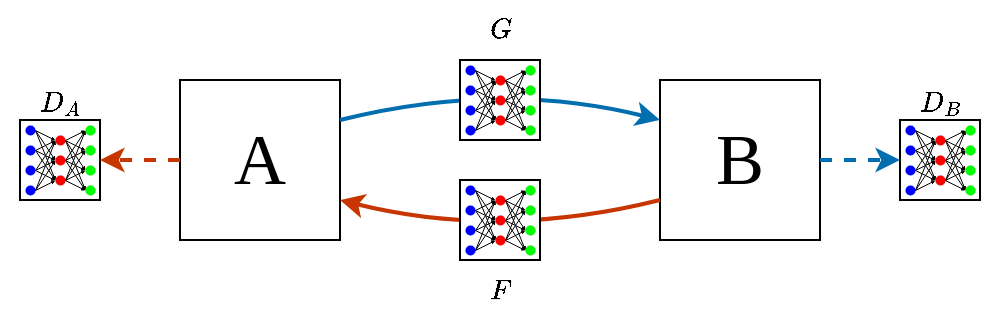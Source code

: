 <mxfile version="22.1.3" type="github">
  <diagram name="Page-1" id="55a83fd1-7818-8e21-69c5-c3457e3827bb">
    <mxGraphModel dx="988" dy="529" grid="1" gridSize="10" guides="1" tooltips="1" connect="1" arrows="1" fold="1" page="1" pageScale="1" pageWidth="1100" pageHeight="850" background="none" math="1" shadow="0">
      <root>
        <mxCell id="0" />
        <mxCell id="1" parent="0" />
        <mxCell id="eB2GRgj2G_UXWOvekkWb-1" value="&lt;font style=&quot;font-size: 36px;&quot; face=&quot;Times New Roman&quot;&gt;A&lt;/font&gt;" style="whiteSpace=wrap;html=1;aspect=fixed;" parent="1" vertex="1">
          <mxGeometry x="200" y="200" width="80" height="80" as="geometry" />
        </mxCell>
        <mxCell id="eB2GRgj2G_UXWOvekkWb-2" value="&lt;font style=&quot;font-size: 36px;&quot; face=&quot;Times New Roman&quot;&gt;B&lt;/font&gt;" style="whiteSpace=wrap;html=1;aspect=fixed;" parent="1" vertex="1">
          <mxGeometry x="440" y="200" width="80" height="80" as="geometry" />
        </mxCell>
        <mxCell id="eB2GRgj2G_UXWOvekkWb-3" value="" style="curved=1;endArrow=classic;html=1;rounded=0;exitX=1;exitY=0.25;exitDx=0;exitDy=0;entryX=0;entryY=0.25;entryDx=0;entryDy=0;fillColor=#1ba1e2;strokeColor=#006EAF;strokeWidth=2;" parent="1" source="eB2GRgj2G_UXWOvekkWb-1" target="eB2GRgj2G_UXWOvekkWb-2" edge="1">
          <mxGeometry width="50" height="50" relative="1" as="geometry">
            <mxPoint x="370" y="330" as="sourcePoint" />
            <mxPoint x="420" y="280" as="targetPoint" />
            <Array as="points">
              <mxPoint x="360" y="200" />
            </Array>
          </mxGeometry>
        </mxCell>
        <mxCell id="eB2GRgj2G_UXWOvekkWb-4" value="" style="curved=1;endArrow=classic;html=1;rounded=0;exitX=0;exitY=0.75;exitDx=0;exitDy=0;entryX=1;entryY=0.75;entryDx=0;entryDy=0;fillColor=#fa6800;strokeColor=#C73500;strokeWidth=2;" parent="1" source="eB2GRgj2G_UXWOvekkWb-2" target="eB2GRgj2G_UXWOvekkWb-1" edge="1">
          <mxGeometry width="50" height="50" relative="1" as="geometry">
            <mxPoint x="500" y="300" as="sourcePoint" />
            <mxPoint x="230" y="300" as="targetPoint" />
            <Array as="points">
              <mxPoint x="360" y="280" />
            </Array>
          </mxGeometry>
        </mxCell>
        <mxCell id="5gzmhHeyu6LbhZaNA1Yw-24" value="" style="group" vertex="1" connectable="0" parent="1">
          <mxGeometry x="340" y="190" width="40" height="40" as="geometry" />
        </mxCell>
        <mxCell id="5gzmhHeyu6LbhZaNA1Yw-23" value="" style="whiteSpace=wrap;html=1;aspect=fixed;" vertex="1" parent="5gzmhHeyu6LbhZaNA1Yw-24">
          <mxGeometry width="40" height="40" as="geometry" />
        </mxCell>
        <mxCell id="eB2GRgj2G_UXWOvekkWb-5" value="" style="ellipse;whiteSpace=wrap;html=1;aspect=fixed;fillColor=#0000ff;strokeColor=#0068d6;strokeWidth=0;" parent="5gzmhHeyu6LbhZaNA1Yw-24" vertex="1">
          <mxGeometry x="2.5" y="12.5" width="5" height="5" as="geometry" />
        </mxCell>
        <mxCell id="eB2GRgj2G_UXWOvekkWb-6" value="" style="ellipse;whiteSpace=wrap;html=1;aspect=fixed;fillColor=#0000ff;strokeColor=#0068d6;strokeWidth=0;" parent="5gzmhHeyu6LbhZaNA1Yw-24" vertex="1">
          <mxGeometry x="2.5" y="22.5" width="5" height="5" as="geometry" />
        </mxCell>
        <mxCell id="eB2GRgj2G_UXWOvekkWb-7" value="" style="ellipse;whiteSpace=wrap;html=1;aspect=fixed;fillColor=#0000ff;strokeColor=#0068d6;strokeWidth=0;" parent="5gzmhHeyu6LbhZaNA1Yw-24" vertex="1">
          <mxGeometry x="2.5" y="32.5" width="5" height="5" as="geometry" />
        </mxCell>
        <mxCell id="eB2GRgj2G_UXWOvekkWb-8" value="" style="ellipse;whiteSpace=wrap;html=1;aspect=fixed;fillColor=#0000ff;strokeColor=#0068d6;strokeWidth=0;" parent="5gzmhHeyu6LbhZaNA1Yw-24" vertex="1">
          <mxGeometry x="2.5" y="2.5" width="5" height="5" as="geometry" />
        </mxCell>
        <mxCell id="eB2GRgj2G_UXWOvekkWb-9" value="" style="ellipse;whiteSpace=wrap;html=1;aspect=fixed;strokeWidth=0;fillColor=#00ff00;" parent="5gzmhHeyu6LbhZaNA1Yw-24" vertex="1">
          <mxGeometry x="32.5" y="12.5" width="5" height="5" as="geometry" />
        </mxCell>
        <mxCell id="eB2GRgj2G_UXWOvekkWb-10" value="" style="ellipse;whiteSpace=wrap;html=1;aspect=fixed;strokeWidth=0;fillColor=#00ff00;" parent="5gzmhHeyu6LbhZaNA1Yw-24" vertex="1">
          <mxGeometry x="32.5" y="22.5" width="5" height="5" as="geometry" />
        </mxCell>
        <mxCell id="eB2GRgj2G_UXWOvekkWb-11" value="" style="ellipse;whiteSpace=wrap;html=1;aspect=fixed;strokeWidth=0;fillColor=#00ff00;" parent="5gzmhHeyu6LbhZaNA1Yw-24" vertex="1">
          <mxGeometry x="32.5" y="32.5" width="5" height="5" as="geometry" />
        </mxCell>
        <mxCell id="eB2GRgj2G_UXWOvekkWb-12" value="" style="ellipse;whiteSpace=wrap;html=1;aspect=fixed;strokeWidth=0;fillColor=#00ff00;" parent="5gzmhHeyu6LbhZaNA1Yw-24" vertex="1">
          <mxGeometry x="32.5" y="2.5" width="5" height="5" as="geometry" />
        </mxCell>
        <mxCell id="eB2GRgj2G_UXWOvekkWb-13" value="" style="ellipse;whiteSpace=wrap;html=1;aspect=fixed;strokeWidth=0;fillColor=#ff0000;" parent="5gzmhHeyu6LbhZaNA1Yw-24" vertex="1">
          <mxGeometry x="17.5" y="7.5" width="5" height="5" as="geometry" />
        </mxCell>
        <mxCell id="eB2GRgj2G_UXWOvekkWb-14" value="" style="ellipse;whiteSpace=wrap;html=1;aspect=fixed;strokeWidth=0;fillColor=#ff0000;" parent="5gzmhHeyu6LbhZaNA1Yw-24" vertex="1">
          <mxGeometry x="17.5" y="17.5" width="5" height="5" as="geometry" />
        </mxCell>
        <mxCell id="eB2GRgj2G_UXWOvekkWb-15" value="" style="ellipse;whiteSpace=wrap;html=1;aspect=fixed;strokeWidth=0;fillColor=#ff0000;" parent="5gzmhHeyu6LbhZaNA1Yw-24" vertex="1">
          <mxGeometry x="17.5" y="27.5" width="5" height="5" as="geometry" />
        </mxCell>
        <mxCell id="eB2GRgj2G_UXWOvekkWb-16" value="" style="endArrow=classic;html=1;rounded=0;exitX=1;exitY=0.5;exitDx=0;exitDy=0;entryX=0;entryY=0.5;entryDx=0;entryDy=0;strokeWidth=0.5;endSize=1;" parent="5gzmhHeyu6LbhZaNA1Yw-24" source="eB2GRgj2G_UXWOvekkWb-8" target="eB2GRgj2G_UXWOvekkWb-13" edge="1">
          <mxGeometry width="50" height="50" relative="1" as="geometry">
            <mxPoint x="27.5" y="77.5" as="sourcePoint" />
            <mxPoint x="22.5" y="-7.5" as="targetPoint" />
            <Array as="points" />
          </mxGeometry>
        </mxCell>
        <mxCell id="eB2GRgj2G_UXWOvekkWb-17" value="" style="endArrow=classic;html=1;rounded=0;exitX=1;exitY=0.5;exitDx=0;exitDy=0;entryX=0;entryY=0.5;entryDx=0;entryDy=0;strokeWidth=0.5;endSize=1;" parent="5gzmhHeyu6LbhZaNA1Yw-24" source="eB2GRgj2G_UXWOvekkWb-5" target="eB2GRgj2G_UXWOvekkWb-13" edge="1">
          <mxGeometry width="50" height="50" relative="1" as="geometry">
            <mxPoint x="12.5" y="-2.5" as="sourcePoint" />
            <mxPoint x="22.5" y="2.5" as="targetPoint" />
            <Array as="points">
              <mxPoint x="12.5" y="12.5" />
            </Array>
          </mxGeometry>
        </mxCell>
        <mxCell id="5gzmhHeyu6LbhZaNA1Yw-1" value="" style="endArrow=classic;html=1;rounded=0;exitX=1;exitY=0.5;exitDx=0;exitDy=0;entryX=0;entryY=0.5;entryDx=0;entryDy=0;strokeWidth=0.5;endSize=1;" edge="1" parent="5gzmhHeyu6LbhZaNA1Yw-24" source="eB2GRgj2G_UXWOvekkWb-6" target="eB2GRgj2G_UXWOvekkWb-13">
          <mxGeometry width="50" height="50" relative="1" as="geometry">
            <mxPoint x="12.5" y="10" as="sourcePoint" />
            <mxPoint x="22.5" y="15" as="targetPoint" />
            <Array as="points" />
          </mxGeometry>
        </mxCell>
        <mxCell id="5gzmhHeyu6LbhZaNA1Yw-2" value="" style="endArrow=classic;html=1;rounded=0;entryX=0;entryY=0.5;entryDx=0;entryDy=0;strokeWidth=0.5;endSize=1;exitX=1;exitY=0.5;exitDx=0;exitDy=0;" edge="1" parent="5gzmhHeyu6LbhZaNA1Yw-24" source="eB2GRgj2G_UXWOvekkWb-7" target="eB2GRgj2G_UXWOvekkWb-13">
          <mxGeometry width="50" height="50" relative="1" as="geometry">
            <mxPoint x="12.5" y="27.5" as="sourcePoint" />
            <mxPoint x="27.5" y="20" as="targetPoint" />
            <Array as="points" />
          </mxGeometry>
        </mxCell>
        <mxCell id="5gzmhHeyu6LbhZaNA1Yw-3" value="" style="endArrow=classic;html=1;rounded=0;exitX=1;exitY=0.5;exitDx=0;exitDy=0;entryX=0;entryY=0.5;entryDx=0;entryDy=0;strokeWidth=0.5;endSize=1;" edge="1" parent="5gzmhHeyu6LbhZaNA1Yw-24" source="eB2GRgj2G_UXWOvekkWb-8" target="eB2GRgj2G_UXWOvekkWb-14">
          <mxGeometry width="50" height="50" relative="1" as="geometry">
            <mxPoint x="12.5" y="2.5" as="sourcePoint" />
            <mxPoint x="22.5" y="7.5" as="targetPoint" />
            <Array as="points" />
          </mxGeometry>
        </mxCell>
        <mxCell id="5gzmhHeyu6LbhZaNA1Yw-4" value="" style="endArrow=classic;html=1;rounded=0;exitX=1;exitY=0.5;exitDx=0;exitDy=0;entryX=0;entryY=0.5;entryDx=0;entryDy=0;strokeWidth=0.5;endSize=1;" edge="1" parent="5gzmhHeyu6LbhZaNA1Yw-24" source="eB2GRgj2G_UXWOvekkWb-5" target="eB2GRgj2G_UXWOvekkWb-14">
          <mxGeometry width="50" height="50" relative="1" as="geometry">
            <mxPoint x="17.5" y="12.5" as="sourcePoint" />
            <mxPoint x="27.5" y="17.5" as="targetPoint" />
            <Array as="points" />
          </mxGeometry>
        </mxCell>
        <mxCell id="5gzmhHeyu6LbhZaNA1Yw-5" value="" style="endArrow=classic;html=1;rounded=0;exitX=1;exitY=0.5;exitDx=0;exitDy=0;entryX=0;entryY=0.5;entryDx=0;entryDy=0;strokeWidth=0.5;endSize=1;" edge="1" parent="5gzmhHeyu6LbhZaNA1Yw-24" source="eB2GRgj2G_UXWOvekkWb-6" target="eB2GRgj2G_UXWOvekkWb-14">
          <mxGeometry width="50" height="50" relative="1" as="geometry">
            <mxPoint x="32.5" y="30" as="sourcePoint" />
            <mxPoint x="42.5" y="35" as="targetPoint" />
            <Array as="points" />
          </mxGeometry>
        </mxCell>
        <mxCell id="5gzmhHeyu6LbhZaNA1Yw-6" value="" style="endArrow=classic;html=1;rounded=0;exitX=1;exitY=0.5;exitDx=0;exitDy=0;entryX=0;entryY=0.5;entryDx=0;entryDy=0;strokeWidth=0.5;endSize=1;" edge="1" parent="5gzmhHeyu6LbhZaNA1Yw-24" source="eB2GRgj2G_UXWOvekkWb-7" target="eB2GRgj2G_UXWOvekkWb-14">
          <mxGeometry width="50" height="50" relative="1" as="geometry">
            <mxPoint x="67.5" y="17.5" as="sourcePoint" />
            <mxPoint x="77.5" y="12.5" as="targetPoint" />
            <Array as="points" />
          </mxGeometry>
        </mxCell>
        <mxCell id="5gzmhHeyu6LbhZaNA1Yw-7" value="" style="endArrow=classic;html=1;rounded=0;exitX=1;exitY=0.5;exitDx=0;exitDy=0;entryX=0;entryY=0.5;entryDx=0;entryDy=0;strokeWidth=0.5;endSize=1;" edge="1" parent="5gzmhHeyu6LbhZaNA1Yw-24" source="eB2GRgj2G_UXWOvekkWb-7" target="eB2GRgj2G_UXWOvekkWb-15">
          <mxGeometry width="50" height="50" relative="1" as="geometry">
            <mxPoint x="77.5" y="17.5" as="sourcePoint" />
            <mxPoint x="87.5" y="12.5" as="targetPoint" />
            <Array as="points" />
          </mxGeometry>
        </mxCell>
        <mxCell id="5gzmhHeyu6LbhZaNA1Yw-8" value="" style="endArrow=classic;html=1;rounded=0;exitX=1;exitY=0.5;exitDx=0;exitDy=0;entryX=0;entryY=0.5;entryDx=0;entryDy=0;strokeWidth=0.5;endSize=1;" edge="1" parent="5gzmhHeyu6LbhZaNA1Yw-24" source="eB2GRgj2G_UXWOvekkWb-6" target="eB2GRgj2G_UXWOvekkWb-15">
          <mxGeometry width="50" height="50" relative="1" as="geometry">
            <mxPoint x="82.5" y="22.5" as="sourcePoint" />
            <mxPoint x="92.5" y="17.5" as="targetPoint" />
            <Array as="points" />
          </mxGeometry>
        </mxCell>
        <mxCell id="5gzmhHeyu6LbhZaNA1Yw-9" value="" style="endArrow=classic;html=1;rounded=0;exitX=1;exitY=0.5;exitDx=0;exitDy=0;entryX=0;entryY=0.5;entryDx=0;entryDy=0;strokeWidth=0.5;endSize=1;" edge="1" parent="5gzmhHeyu6LbhZaNA1Yw-24" source="eB2GRgj2G_UXWOvekkWb-5" target="eB2GRgj2G_UXWOvekkWb-15">
          <mxGeometry width="50" height="50" relative="1" as="geometry">
            <mxPoint x="87.5" y="27.5" as="sourcePoint" />
            <mxPoint x="97.5" y="22.5" as="targetPoint" />
            <Array as="points" />
          </mxGeometry>
        </mxCell>
        <mxCell id="5gzmhHeyu6LbhZaNA1Yw-10" value="" style="endArrow=classic;html=1;rounded=0;entryX=0;entryY=0.5;entryDx=0;entryDy=0;strokeWidth=0.5;endSize=1;exitX=1;exitY=0.5;exitDx=0;exitDy=0;" edge="1" parent="5gzmhHeyu6LbhZaNA1Yw-24" source="eB2GRgj2G_UXWOvekkWb-8" target="eB2GRgj2G_UXWOvekkWb-15">
          <mxGeometry width="50" height="50" relative="1" as="geometry">
            <mxPoint x="92.5" y="32.5" as="sourcePoint" />
            <mxPoint x="102.5" y="27.5" as="targetPoint" />
            <Array as="points" />
          </mxGeometry>
        </mxCell>
        <mxCell id="5gzmhHeyu6LbhZaNA1Yw-11" value="" style="endArrow=classic;html=1;rounded=0;exitX=1;exitY=0.5;exitDx=0;exitDy=0;entryX=0;entryY=0.5;entryDx=0;entryDy=0;strokeWidth=0.5;endSize=1;" edge="1" parent="5gzmhHeyu6LbhZaNA1Yw-24" source="eB2GRgj2G_UXWOvekkWb-13" target="eB2GRgj2G_UXWOvekkWb-12">
          <mxGeometry width="50" height="50" relative="1" as="geometry">
            <mxPoint x="22.5" y="2.5" as="sourcePoint" />
            <mxPoint x="32.5" y="-2.5" as="targetPoint" />
            <Array as="points" />
          </mxGeometry>
        </mxCell>
        <mxCell id="5gzmhHeyu6LbhZaNA1Yw-12" value="" style="endArrow=classic;html=1;rounded=0;entryX=0;entryY=0.5;entryDx=0;entryDy=0;strokeWidth=0.5;endSize=1;exitX=1;exitY=0.5;exitDx=0;exitDy=0;" edge="1" parent="5gzmhHeyu6LbhZaNA1Yw-24" source="eB2GRgj2G_UXWOvekkWb-13" target="eB2GRgj2G_UXWOvekkWb-9">
          <mxGeometry width="50" height="50" relative="1" as="geometry">
            <mxPoint x="52.5" y="12.5" as="sourcePoint" />
            <mxPoint x="62.5" y="7.5" as="targetPoint" />
            <Array as="points" />
          </mxGeometry>
        </mxCell>
        <mxCell id="5gzmhHeyu6LbhZaNA1Yw-13" value="" style="endArrow=classic;html=1;rounded=0;exitX=1;exitY=0.5;exitDx=0;exitDy=0;entryX=0;entryY=0.5;entryDx=0;entryDy=0;strokeWidth=0.5;endSize=1;" edge="1" parent="5gzmhHeyu6LbhZaNA1Yw-24" source="eB2GRgj2G_UXWOvekkWb-13" target="eB2GRgj2G_UXWOvekkWb-11">
          <mxGeometry width="50" height="50" relative="1" as="geometry">
            <mxPoint x="62.5" y="17.5" as="sourcePoint" />
            <mxPoint x="72.5" y="12.5" as="targetPoint" />
            <Array as="points" />
          </mxGeometry>
        </mxCell>
        <mxCell id="5gzmhHeyu6LbhZaNA1Yw-14" value="" style="endArrow=classic;html=1;rounded=0;entryX=0;entryY=0.5;entryDx=0;entryDy=0;strokeWidth=0.5;endSize=1;exitX=1;exitY=0.5;exitDx=0;exitDy=0;" edge="1" parent="5gzmhHeyu6LbhZaNA1Yw-24" source="eB2GRgj2G_UXWOvekkWb-13" target="eB2GRgj2G_UXWOvekkWb-10">
          <mxGeometry width="50" height="50" relative="1" as="geometry">
            <mxPoint x="52.5" y="17.5" as="sourcePoint" />
            <mxPoint x="62.5" y="12.5" as="targetPoint" />
            <Array as="points" />
          </mxGeometry>
        </mxCell>
        <mxCell id="5gzmhHeyu6LbhZaNA1Yw-15" value="" style="endArrow=classic;html=1;rounded=0;exitX=1;exitY=0.5;exitDx=0;exitDy=0;entryX=0;entryY=0.5;entryDx=0;entryDy=0;strokeWidth=0.5;endSize=1;" edge="1" parent="5gzmhHeyu6LbhZaNA1Yw-24" source="eB2GRgj2G_UXWOvekkWb-14" target="eB2GRgj2G_UXWOvekkWb-12">
          <mxGeometry width="50" height="50" relative="1" as="geometry">
            <mxPoint x="67.5" y="7.5" as="sourcePoint" />
            <mxPoint x="77.5" y="2.5" as="targetPoint" />
            <Array as="points" />
          </mxGeometry>
        </mxCell>
        <mxCell id="5gzmhHeyu6LbhZaNA1Yw-16" value="" style="endArrow=classic;html=1;rounded=0;exitX=1;exitY=0.5;exitDx=0;exitDy=0;entryX=0;entryY=0.5;entryDx=0;entryDy=0;strokeWidth=0.5;endSize=1;" edge="1" parent="5gzmhHeyu6LbhZaNA1Yw-24" source="eB2GRgj2G_UXWOvekkWb-15" target="eB2GRgj2G_UXWOvekkWb-9">
          <mxGeometry width="50" height="50" relative="1" as="geometry">
            <mxPoint x="67.5" y="22.5" as="sourcePoint" />
            <mxPoint x="77.5" y="17.5" as="targetPoint" />
            <Array as="points" />
          </mxGeometry>
        </mxCell>
        <mxCell id="5gzmhHeyu6LbhZaNA1Yw-17" value="" style="endArrow=classic;html=1;rounded=0;exitX=1;exitY=0.5;exitDx=0;exitDy=0;entryX=0;entryY=0.5;entryDx=0;entryDy=0;strokeWidth=0.5;endSize=1;" edge="1" parent="5gzmhHeyu6LbhZaNA1Yw-24" source="eB2GRgj2G_UXWOvekkWb-15" target="eB2GRgj2G_UXWOvekkWb-12">
          <mxGeometry width="50" height="50" relative="1" as="geometry">
            <mxPoint x="57.5" y="27.5" as="sourcePoint" />
            <mxPoint x="67.5" y="22.5" as="targetPoint" />
            <Array as="points" />
          </mxGeometry>
        </mxCell>
        <mxCell id="5gzmhHeyu6LbhZaNA1Yw-18" value="" style="endArrow=classic;html=1;rounded=0;exitX=1;exitY=0.5;exitDx=0;exitDy=0;entryX=0;entryY=0.5;entryDx=0;entryDy=0;strokeWidth=0.5;endSize=1;" edge="1" parent="5gzmhHeyu6LbhZaNA1Yw-24" source="eB2GRgj2G_UXWOvekkWb-15" target="eB2GRgj2G_UXWOvekkWb-10">
          <mxGeometry width="50" height="50" relative="1" as="geometry">
            <mxPoint x="67.5" y="27.5" as="sourcePoint" />
            <mxPoint x="77.5" y="22.5" as="targetPoint" />
            <Array as="points" />
          </mxGeometry>
        </mxCell>
        <mxCell id="5gzmhHeyu6LbhZaNA1Yw-19" value="" style="endArrow=classic;html=1;rounded=0;exitX=1;exitY=0.5;exitDx=0;exitDy=0;entryX=0;entryY=0.5;entryDx=0;entryDy=0;strokeWidth=0.5;endSize=1;" edge="1" parent="5gzmhHeyu6LbhZaNA1Yw-24" source="eB2GRgj2G_UXWOvekkWb-15" target="eB2GRgj2G_UXWOvekkWb-11">
          <mxGeometry width="50" height="50" relative="1" as="geometry">
            <mxPoint x="82.5" y="27.5" as="sourcePoint" />
            <mxPoint x="92.5" y="22.5" as="targetPoint" />
            <Array as="points" />
          </mxGeometry>
        </mxCell>
        <mxCell id="5gzmhHeyu6LbhZaNA1Yw-20" value="" style="endArrow=classic;html=1;rounded=0;exitX=1;exitY=0.5;exitDx=0;exitDy=0;entryX=0;entryY=0.5;entryDx=0;entryDy=0;strokeWidth=0.5;endSize=1;" edge="1" parent="5gzmhHeyu6LbhZaNA1Yw-24" source="eB2GRgj2G_UXWOvekkWb-14" target="eB2GRgj2G_UXWOvekkWb-9">
          <mxGeometry width="50" height="50" relative="1" as="geometry">
            <mxPoint x="77.5" y="7.5" as="sourcePoint" />
            <mxPoint x="87.5" y="2.5" as="targetPoint" />
            <Array as="points" />
          </mxGeometry>
        </mxCell>
        <mxCell id="5gzmhHeyu6LbhZaNA1Yw-21" value="" style="endArrow=classic;html=1;rounded=0;exitX=1;exitY=0.5;exitDx=0;exitDy=0;entryX=0;entryY=0.5;entryDx=0;entryDy=0;strokeWidth=0.5;endSize=1;" edge="1" parent="5gzmhHeyu6LbhZaNA1Yw-24" source="eB2GRgj2G_UXWOvekkWb-14" target="eB2GRgj2G_UXWOvekkWb-10">
          <mxGeometry width="50" height="50" relative="1" as="geometry">
            <mxPoint x="82.5" y="12.5" as="sourcePoint" />
            <mxPoint x="92.5" y="7.5" as="targetPoint" />
            <Array as="points" />
          </mxGeometry>
        </mxCell>
        <mxCell id="5gzmhHeyu6LbhZaNA1Yw-22" value="" style="endArrow=classic;html=1;rounded=0;exitX=1;exitY=0.5;exitDx=0;exitDy=0;entryX=0;entryY=0.5;entryDx=0;entryDy=0;strokeWidth=0.5;endSize=1;" edge="1" parent="5gzmhHeyu6LbhZaNA1Yw-24" source="eB2GRgj2G_UXWOvekkWb-14" target="eB2GRgj2G_UXWOvekkWb-11">
          <mxGeometry width="50" height="50" relative="1" as="geometry">
            <mxPoint x="87.5" y="17.5" as="sourcePoint" />
            <mxPoint x="97.5" y="12.5" as="targetPoint" />
            <Array as="points" />
          </mxGeometry>
        </mxCell>
        <mxCell id="5gzmhHeyu6LbhZaNA1Yw-26" value="" style="group" vertex="1" connectable="0" parent="1">
          <mxGeometry x="340" y="250" width="40" height="40" as="geometry" />
        </mxCell>
        <mxCell id="5gzmhHeyu6LbhZaNA1Yw-27" value="" style="whiteSpace=wrap;html=1;aspect=fixed;" vertex="1" parent="5gzmhHeyu6LbhZaNA1Yw-26">
          <mxGeometry width="40" height="40" as="geometry" />
        </mxCell>
        <mxCell id="5gzmhHeyu6LbhZaNA1Yw-28" value="" style="ellipse;whiteSpace=wrap;html=1;aspect=fixed;fillColor=#0000ff;strokeColor=#0068d6;strokeWidth=0;" vertex="1" parent="5gzmhHeyu6LbhZaNA1Yw-26">
          <mxGeometry x="2.5" y="12.5" width="5" height="5" as="geometry" />
        </mxCell>
        <mxCell id="5gzmhHeyu6LbhZaNA1Yw-29" value="" style="ellipse;whiteSpace=wrap;html=1;aspect=fixed;fillColor=#0000ff;strokeColor=#0068d6;strokeWidth=0;" vertex="1" parent="5gzmhHeyu6LbhZaNA1Yw-26">
          <mxGeometry x="2.5" y="22.5" width="5" height="5" as="geometry" />
        </mxCell>
        <mxCell id="5gzmhHeyu6LbhZaNA1Yw-30" value="" style="ellipse;whiteSpace=wrap;html=1;aspect=fixed;fillColor=#0000ff;strokeColor=#0068d6;strokeWidth=0;" vertex="1" parent="5gzmhHeyu6LbhZaNA1Yw-26">
          <mxGeometry x="2.5" y="32.5" width="5" height="5" as="geometry" />
        </mxCell>
        <mxCell id="5gzmhHeyu6LbhZaNA1Yw-31" value="" style="ellipse;whiteSpace=wrap;html=1;aspect=fixed;fillColor=#0000ff;strokeColor=#0068d6;strokeWidth=0;" vertex="1" parent="5gzmhHeyu6LbhZaNA1Yw-26">
          <mxGeometry x="2.5" y="2.5" width="5" height="5" as="geometry" />
        </mxCell>
        <mxCell id="5gzmhHeyu6LbhZaNA1Yw-32" value="" style="ellipse;whiteSpace=wrap;html=1;aspect=fixed;strokeWidth=0;fillColor=#00ff00;" vertex="1" parent="5gzmhHeyu6LbhZaNA1Yw-26">
          <mxGeometry x="32.5" y="12.5" width="5" height="5" as="geometry" />
        </mxCell>
        <mxCell id="5gzmhHeyu6LbhZaNA1Yw-33" value="" style="ellipse;whiteSpace=wrap;html=1;aspect=fixed;strokeWidth=0;fillColor=#00ff00;" vertex="1" parent="5gzmhHeyu6LbhZaNA1Yw-26">
          <mxGeometry x="32.5" y="22.5" width="5" height="5" as="geometry" />
        </mxCell>
        <mxCell id="5gzmhHeyu6LbhZaNA1Yw-34" value="" style="ellipse;whiteSpace=wrap;html=1;aspect=fixed;strokeWidth=0;fillColor=#00ff00;" vertex="1" parent="5gzmhHeyu6LbhZaNA1Yw-26">
          <mxGeometry x="32.5" y="32.5" width="5" height="5" as="geometry" />
        </mxCell>
        <mxCell id="5gzmhHeyu6LbhZaNA1Yw-35" value="" style="ellipse;whiteSpace=wrap;html=1;aspect=fixed;strokeWidth=0;fillColor=#00ff00;" vertex="1" parent="5gzmhHeyu6LbhZaNA1Yw-26">
          <mxGeometry x="32.5" y="2.5" width="5" height="5" as="geometry" />
        </mxCell>
        <mxCell id="5gzmhHeyu6LbhZaNA1Yw-36" value="" style="ellipse;whiteSpace=wrap;html=1;aspect=fixed;strokeWidth=0;fillColor=#ff0000;" vertex="1" parent="5gzmhHeyu6LbhZaNA1Yw-26">
          <mxGeometry x="17.5" y="7.5" width="5" height="5" as="geometry" />
        </mxCell>
        <mxCell id="5gzmhHeyu6LbhZaNA1Yw-37" value="" style="ellipse;whiteSpace=wrap;html=1;aspect=fixed;strokeWidth=0;fillColor=#ff0000;" vertex="1" parent="5gzmhHeyu6LbhZaNA1Yw-26">
          <mxGeometry x="17.5" y="17.5" width="5" height="5" as="geometry" />
        </mxCell>
        <mxCell id="5gzmhHeyu6LbhZaNA1Yw-38" value="" style="ellipse;whiteSpace=wrap;html=1;aspect=fixed;strokeWidth=0;fillColor=#ff0000;" vertex="1" parent="5gzmhHeyu6LbhZaNA1Yw-26">
          <mxGeometry x="17.5" y="27.5" width="5" height="5" as="geometry" />
        </mxCell>
        <mxCell id="5gzmhHeyu6LbhZaNA1Yw-39" value="" style="endArrow=classic;html=1;rounded=0;exitX=1;exitY=0.5;exitDx=0;exitDy=0;entryX=0;entryY=0.5;entryDx=0;entryDy=0;strokeWidth=0.5;endSize=1;" edge="1" parent="5gzmhHeyu6LbhZaNA1Yw-26" source="5gzmhHeyu6LbhZaNA1Yw-31" target="5gzmhHeyu6LbhZaNA1Yw-36">
          <mxGeometry width="50" height="50" relative="1" as="geometry">
            <mxPoint x="27.5" y="77.5" as="sourcePoint" />
            <mxPoint x="22.5" y="-7.5" as="targetPoint" />
            <Array as="points" />
          </mxGeometry>
        </mxCell>
        <mxCell id="5gzmhHeyu6LbhZaNA1Yw-40" value="" style="endArrow=classic;html=1;rounded=0;exitX=1;exitY=0.5;exitDx=0;exitDy=0;entryX=0;entryY=0.5;entryDx=0;entryDy=0;strokeWidth=0.5;endSize=1;" edge="1" parent="5gzmhHeyu6LbhZaNA1Yw-26" source="5gzmhHeyu6LbhZaNA1Yw-28" target="5gzmhHeyu6LbhZaNA1Yw-36">
          <mxGeometry width="50" height="50" relative="1" as="geometry">
            <mxPoint x="12.5" y="-2.5" as="sourcePoint" />
            <mxPoint x="22.5" y="2.5" as="targetPoint" />
            <Array as="points">
              <mxPoint x="12.5" y="12.5" />
            </Array>
          </mxGeometry>
        </mxCell>
        <mxCell id="5gzmhHeyu6LbhZaNA1Yw-41" value="" style="endArrow=classic;html=1;rounded=0;exitX=1;exitY=0.5;exitDx=0;exitDy=0;entryX=0;entryY=0.5;entryDx=0;entryDy=0;strokeWidth=0.5;endSize=1;" edge="1" parent="5gzmhHeyu6LbhZaNA1Yw-26" source="5gzmhHeyu6LbhZaNA1Yw-29" target="5gzmhHeyu6LbhZaNA1Yw-36">
          <mxGeometry width="50" height="50" relative="1" as="geometry">
            <mxPoint x="12.5" y="10" as="sourcePoint" />
            <mxPoint x="22.5" y="15" as="targetPoint" />
            <Array as="points" />
          </mxGeometry>
        </mxCell>
        <mxCell id="5gzmhHeyu6LbhZaNA1Yw-42" value="" style="endArrow=classic;html=1;rounded=0;entryX=0;entryY=0.5;entryDx=0;entryDy=0;strokeWidth=0.5;endSize=1;exitX=1;exitY=0.5;exitDx=0;exitDy=0;" edge="1" parent="5gzmhHeyu6LbhZaNA1Yw-26" source="5gzmhHeyu6LbhZaNA1Yw-30" target="5gzmhHeyu6LbhZaNA1Yw-36">
          <mxGeometry width="50" height="50" relative="1" as="geometry">
            <mxPoint x="12.5" y="27.5" as="sourcePoint" />
            <mxPoint x="27.5" y="20" as="targetPoint" />
            <Array as="points" />
          </mxGeometry>
        </mxCell>
        <mxCell id="5gzmhHeyu6LbhZaNA1Yw-43" value="" style="endArrow=classic;html=1;rounded=0;exitX=1;exitY=0.5;exitDx=0;exitDy=0;entryX=0;entryY=0.5;entryDx=0;entryDy=0;strokeWidth=0.5;endSize=1;" edge="1" parent="5gzmhHeyu6LbhZaNA1Yw-26" source="5gzmhHeyu6LbhZaNA1Yw-31" target="5gzmhHeyu6LbhZaNA1Yw-37">
          <mxGeometry width="50" height="50" relative="1" as="geometry">
            <mxPoint x="12.5" y="2.5" as="sourcePoint" />
            <mxPoint x="22.5" y="7.5" as="targetPoint" />
            <Array as="points" />
          </mxGeometry>
        </mxCell>
        <mxCell id="5gzmhHeyu6LbhZaNA1Yw-44" value="" style="endArrow=classic;html=1;rounded=0;exitX=1;exitY=0.5;exitDx=0;exitDy=0;entryX=0;entryY=0.5;entryDx=0;entryDy=0;strokeWidth=0.5;endSize=1;" edge="1" parent="5gzmhHeyu6LbhZaNA1Yw-26" source="5gzmhHeyu6LbhZaNA1Yw-28" target="5gzmhHeyu6LbhZaNA1Yw-37">
          <mxGeometry width="50" height="50" relative="1" as="geometry">
            <mxPoint x="17.5" y="12.5" as="sourcePoint" />
            <mxPoint x="27.5" y="17.5" as="targetPoint" />
            <Array as="points" />
          </mxGeometry>
        </mxCell>
        <mxCell id="5gzmhHeyu6LbhZaNA1Yw-45" value="" style="endArrow=classic;html=1;rounded=0;exitX=1;exitY=0.5;exitDx=0;exitDy=0;entryX=0;entryY=0.5;entryDx=0;entryDy=0;strokeWidth=0.5;endSize=1;" edge="1" parent="5gzmhHeyu6LbhZaNA1Yw-26" source="5gzmhHeyu6LbhZaNA1Yw-29" target="5gzmhHeyu6LbhZaNA1Yw-37">
          <mxGeometry width="50" height="50" relative="1" as="geometry">
            <mxPoint x="32.5" y="30" as="sourcePoint" />
            <mxPoint x="42.5" y="35" as="targetPoint" />
            <Array as="points" />
          </mxGeometry>
        </mxCell>
        <mxCell id="5gzmhHeyu6LbhZaNA1Yw-46" value="" style="endArrow=classic;html=1;rounded=0;exitX=1;exitY=0.5;exitDx=0;exitDy=0;entryX=0;entryY=0.5;entryDx=0;entryDy=0;strokeWidth=0.5;endSize=1;" edge="1" parent="5gzmhHeyu6LbhZaNA1Yw-26" source="5gzmhHeyu6LbhZaNA1Yw-30" target="5gzmhHeyu6LbhZaNA1Yw-37">
          <mxGeometry width="50" height="50" relative="1" as="geometry">
            <mxPoint x="67.5" y="17.5" as="sourcePoint" />
            <mxPoint x="77.5" y="12.5" as="targetPoint" />
            <Array as="points" />
          </mxGeometry>
        </mxCell>
        <mxCell id="5gzmhHeyu6LbhZaNA1Yw-47" value="" style="endArrow=classic;html=1;rounded=0;exitX=1;exitY=0.5;exitDx=0;exitDy=0;entryX=0;entryY=0.5;entryDx=0;entryDy=0;strokeWidth=0.5;endSize=1;" edge="1" parent="5gzmhHeyu6LbhZaNA1Yw-26" source="5gzmhHeyu6LbhZaNA1Yw-30" target="5gzmhHeyu6LbhZaNA1Yw-38">
          <mxGeometry width="50" height="50" relative="1" as="geometry">
            <mxPoint x="77.5" y="17.5" as="sourcePoint" />
            <mxPoint x="87.5" y="12.5" as="targetPoint" />
            <Array as="points" />
          </mxGeometry>
        </mxCell>
        <mxCell id="5gzmhHeyu6LbhZaNA1Yw-48" value="" style="endArrow=classic;html=1;rounded=0;exitX=1;exitY=0.5;exitDx=0;exitDy=0;entryX=0;entryY=0.5;entryDx=0;entryDy=0;strokeWidth=0.5;endSize=1;" edge="1" parent="5gzmhHeyu6LbhZaNA1Yw-26" source="5gzmhHeyu6LbhZaNA1Yw-29" target="5gzmhHeyu6LbhZaNA1Yw-38">
          <mxGeometry width="50" height="50" relative="1" as="geometry">
            <mxPoint x="82.5" y="22.5" as="sourcePoint" />
            <mxPoint x="92.5" y="17.5" as="targetPoint" />
            <Array as="points" />
          </mxGeometry>
        </mxCell>
        <mxCell id="5gzmhHeyu6LbhZaNA1Yw-49" value="" style="endArrow=classic;html=1;rounded=0;exitX=1;exitY=0.5;exitDx=0;exitDy=0;entryX=0;entryY=0.5;entryDx=0;entryDy=0;strokeWidth=0.5;endSize=1;" edge="1" parent="5gzmhHeyu6LbhZaNA1Yw-26" source="5gzmhHeyu6LbhZaNA1Yw-28" target="5gzmhHeyu6LbhZaNA1Yw-38">
          <mxGeometry width="50" height="50" relative="1" as="geometry">
            <mxPoint x="87.5" y="27.5" as="sourcePoint" />
            <mxPoint x="97.5" y="22.5" as="targetPoint" />
            <Array as="points" />
          </mxGeometry>
        </mxCell>
        <mxCell id="5gzmhHeyu6LbhZaNA1Yw-50" value="" style="endArrow=classic;html=1;rounded=0;entryX=0;entryY=0.5;entryDx=0;entryDy=0;strokeWidth=0.5;endSize=1;exitX=1;exitY=0.5;exitDx=0;exitDy=0;" edge="1" parent="5gzmhHeyu6LbhZaNA1Yw-26" source="5gzmhHeyu6LbhZaNA1Yw-31" target="5gzmhHeyu6LbhZaNA1Yw-38">
          <mxGeometry width="50" height="50" relative="1" as="geometry">
            <mxPoint x="92.5" y="32.5" as="sourcePoint" />
            <mxPoint x="102.5" y="27.5" as="targetPoint" />
            <Array as="points" />
          </mxGeometry>
        </mxCell>
        <mxCell id="5gzmhHeyu6LbhZaNA1Yw-51" value="" style="endArrow=classic;html=1;rounded=0;exitX=1;exitY=0.5;exitDx=0;exitDy=0;entryX=0;entryY=0.5;entryDx=0;entryDy=0;strokeWidth=0.5;endSize=1;" edge="1" parent="5gzmhHeyu6LbhZaNA1Yw-26" source="5gzmhHeyu6LbhZaNA1Yw-36" target="5gzmhHeyu6LbhZaNA1Yw-35">
          <mxGeometry width="50" height="50" relative="1" as="geometry">
            <mxPoint x="22.5" y="2.5" as="sourcePoint" />
            <mxPoint x="32.5" y="-2.5" as="targetPoint" />
            <Array as="points" />
          </mxGeometry>
        </mxCell>
        <mxCell id="5gzmhHeyu6LbhZaNA1Yw-52" value="" style="endArrow=classic;html=1;rounded=0;entryX=0;entryY=0.5;entryDx=0;entryDy=0;strokeWidth=0.5;endSize=1;exitX=1;exitY=0.5;exitDx=0;exitDy=0;" edge="1" parent="5gzmhHeyu6LbhZaNA1Yw-26" source="5gzmhHeyu6LbhZaNA1Yw-36" target="5gzmhHeyu6LbhZaNA1Yw-32">
          <mxGeometry width="50" height="50" relative="1" as="geometry">
            <mxPoint x="52.5" y="12.5" as="sourcePoint" />
            <mxPoint x="62.5" y="7.5" as="targetPoint" />
            <Array as="points" />
          </mxGeometry>
        </mxCell>
        <mxCell id="5gzmhHeyu6LbhZaNA1Yw-53" value="" style="endArrow=classic;html=1;rounded=0;exitX=1;exitY=0.5;exitDx=0;exitDy=0;entryX=0;entryY=0.5;entryDx=0;entryDy=0;strokeWidth=0.5;endSize=1;" edge="1" parent="5gzmhHeyu6LbhZaNA1Yw-26" source="5gzmhHeyu6LbhZaNA1Yw-36" target="5gzmhHeyu6LbhZaNA1Yw-34">
          <mxGeometry width="50" height="50" relative="1" as="geometry">
            <mxPoint x="62.5" y="17.5" as="sourcePoint" />
            <mxPoint x="72.5" y="12.5" as="targetPoint" />
            <Array as="points" />
          </mxGeometry>
        </mxCell>
        <mxCell id="5gzmhHeyu6LbhZaNA1Yw-54" value="" style="endArrow=classic;html=1;rounded=0;entryX=0;entryY=0.5;entryDx=0;entryDy=0;strokeWidth=0.5;endSize=1;exitX=1;exitY=0.5;exitDx=0;exitDy=0;" edge="1" parent="5gzmhHeyu6LbhZaNA1Yw-26" source="5gzmhHeyu6LbhZaNA1Yw-36" target="5gzmhHeyu6LbhZaNA1Yw-33">
          <mxGeometry width="50" height="50" relative="1" as="geometry">
            <mxPoint x="52.5" y="17.5" as="sourcePoint" />
            <mxPoint x="62.5" y="12.5" as="targetPoint" />
            <Array as="points" />
          </mxGeometry>
        </mxCell>
        <mxCell id="5gzmhHeyu6LbhZaNA1Yw-55" value="" style="endArrow=classic;html=1;rounded=0;exitX=1;exitY=0.5;exitDx=0;exitDy=0;entryX=0;entryY=0.5;entryDx=0;entryDy=0;strokeWidth=0.5;endSize=1;" edge="1" parent="5gzmhHeyu6LbhZaNA1Yw-26" source="5gzmhHeyu6LbhZaNA1Yw-37" target="5gzmhHeyu6LbhZaNA1Yw-35">
          <mxGeometry width="50" height="50" relative="1" as="geometry">
            <mxPoint x="67.5" y="7.5" as="sourcePoint" />
            <mxPoint x="77.5" y="2.5" as="targetPoint" />
            <Array as="points" />
          </mxGeometry>
        </mxCell>
        <mxCell id="5gzmhHeyu6LbhZaNA1Yw-56" value="" style="endArrow=classic;html=1;rounded=0;exitX=1;exitY=0.5;exitDx=0;exitDy=0;entryX=0;entryY=0.5;entryDx=0;entryDy=0;strokeWidth=0.5;endSize=1;" edge="1" parent="5gzmhHeyu6LbhZaNA1Yw-26" source="5gzmhHeyu6LbhZaNA1Yw-38" target="5gzmhHeyu6LbhZaNA1Yw-32">
          <mxGeometry width="50" height="50" relative="1" as="geometry">
            <mxPoint x="67.5" y="22.5" as="sourcePoint" />
            <mxPoint x="77.5" y="17.5" as="targetPoint" />
            <Array as="points" />
          </mxGeometry>
        </mxCell>
        <mxCell id="5gzmhHeyu6LbhZaNA1Yw-57" value="" style="endArrow=classic;html=1;rounded=0;exitX=1;exitY=0.5;exitDx=0;exitDy=0;entryX=0;entryY=0.5;entryDx=0;entryDy=0;strokeWidth=0.5;endSize=1;" edge="1" parent="5gzmhHeyu6LbhZaNA1Yw-26" source="5gzmhHeyu6LbhZaNA1Yw-38" target="5gzmhHeyu6LbhZaNA1Yw-35">
          <mxGeometry width="50" height="50" relative="1" as="geometry">
            <mxPoint x="57.5" y="27.5" as="sourcePoint" />
            <mxPoint x="67.5" y="22.5" as="targetPoint" />
            <Array as="points" />
          </mxGeometry>
        </mxCell>
        <mxCell id="5gzmhHeyu6LbhZaNA1Yw-58" value="" style="endArrow=classic;html=1;rounded=0;exitX=1;exitY=0.5;exitDx=0;exitDy=0;entryX=0;entryY=0.5;entryDx=0;entryDy=0;strokeWidth=0.5;endSize=1;" edge="1" parent="5gzmhHeyu6LbhZaNA1Yw-26" source="5gzmhHeyu6LbhZaNA1Yw-38" target="5gzmhHeyu6LbhZaNA1Yw-33">
          <mxGeometry width="50" height="50" relative="1" as="geometry">
            <mxPoint x="67.5" y="27.5" as="sourcePoint" />
            <mxPoint x="77.5" y="22.5" as="targetPoint" />
            <Array as="points" />
          </mxGeometry>
        </mxCell>
        <mxCell id="5gzmhHeyu6LbhZaNA1Yw-59" value="" style="endArrow=classic;html=1;rounded=0;exitX=1;exitY=0.5;exitDx=0;exitDy=0;entryX=0;entryY=0.5;entryDx=0;entryDy=0;strokeWidth=0.5;endSize=1;" edge="1" parent="5gzmhHeyu6LbhZaNA1Yw-26" source="5gzmhHeyu6LbhZaNA1Yw-38" target="5gzmhHeyu6LbhZaNA1Yw-34">
          <mxGeometry width="50" height="50" relative="1" as="geometry">
            <mxPoint x="82.5" y="27.5" as="sourcePoint" />
            <mxPoint x="92.5" y="22.5" as="targetPoint" />
            <Array as="points" />
          </mxGeometry>
        </mxCell>
        <mxCell id="5gzmhHeyu6LbhZaNA1Yw-60" value="" style="endArrow=classic;html=1;rounded=0;exitX=1;exitY=0.5;exitDx=0;exitDy=0;entryX=0;entryY=0.5;entryDx=0;entryDy=0;strokeWidth=0.5;endSize=1;" edge="1" parent="5gzmhHeyu6LbhZaNA1Yw-26" source="5gzmhHeyu6LbhZaNA1Yw-37" target="5gzmhHeyu6LbhZaNA1Yw-32">
          <mxGeometry width="50" height="50" relative="1" as="geometry">
            <mxPoint x="77.5" y="7.5" as="sourcePoint" />
            <mxPoint x="87.5" y="2.5" as="targetPoint" />
            <Array as="points" />
          </mxGeometry>
        </mxCell>
        <mxCell id="5gzmhHeyu6LbhZaNA1Yw-61" value="" style="endArrow=classic;html=1;rounded=0;exitX=1;exitY=0.5;exitDx=0;exitDy=0;entryX=0;entryY=0.5;entryDx=0;entryDy=0;strokeWidth=0.5;endSize=1;" edge="1" parent="5gzmhHeyu6LbhZaNA1Yw-26" source="5gzmhHeyu6LbhZaNA1Yw-37" target="5gzmhHeyu6LbhZaNA1Yw-33">
          <mxGeometry width="50" height="50" relative="1" as="geometry">
            <mxPoint x="82.5" y="12.5" as="sourcePoint" />
            <mxPoint x="92.5" y="7.5" as="targetPoint" />
            <Array as="points" />
          </mxGeometry>
        </mxCell>
        <mxCell id="5gzmhHeyu6LbhZaNA1Yw-62" value="" style="endArrow=classic;html=1;rounded=0;exitX=1;exitY=0.5;exitDx=0;exitDy=0;entryX=0;entryY=0.5;entryDx=0;entryDy=0;strokeWidth=0.5;endSize=1;" edge="1" parent="5gzmhHeyu6LbhZaNA1Yw-26" source="5gzmhHeyu6LbhZaNA1Yw-37" target="5gzmhHeyu6LbhZaNA1Yw-34">
          <mxGeometry width="50" height="50" relative="1" as="geometry">
            <mxPoint x="87.5" y="17.5" as="sourcePoint" />
            <mxPoint x="97.5" y="12.5" as="targetPoint" />
            <Array as="points" />
          </mxGeometry>
        </mxCell>
        <mxCell id="5gzmhHeyu6LbhZaNA1Yw-63" value="\(G\)" style="text;html=1;align=center;verticalAlign=middle;resizable=0;points=[];autosize=1;strokeColor=none;fillColor=none;" vertex="1" parent="1">
          <mxGeometry x="335" y="160" width="50" height="30" as="geometry" />
        </mxCell>
        <mxCell id="5gzmhHeyu6LbhZaNA1Yw-66" value="\(F\)" style="text;html=1;align=center;verticalAlign=middle;resizable=0;points=[];autosize=1;strokeColor=none;fillColor=none;" vertex="1" parent="1">
          <mxGeometry x="335" y="290" width="50" height="30" as="geometry" />
        </mxCell>
        <mxCell id="5gzmhHeyu6LbhZaNA1Yw-70" value="" style="group" vertex="1" connectable="0" parent="1">
          <mxGeometry x="560" y="220" width="40" height="40" as="geometry" />
        </mxCell>
        <mxCell id="5gzmhHeyu6LbhZaNA1Yw-71" value="" style="whiteSpace=wrap;html=1;aspect=fixed;" vertex="1" parent="5gzmhHeyu6LbhZaNA1Yw-70">
          <mxGeometry width="40" height="40" as="geometry" />
        </mxCell>
        <mxCell id="5gzmhHeyu6LbhZaNA1Yw-72" value="" style="ellipse;whiteSpace=wrap;html=1;aspect=fixed;fillColor=#0000ff;strokeColor=#0068d6;strokeWidth=0;" vertex="1" parent="5gzmhHeyu6LbhZaNA1Yw-70">
          <mxGeometry x="2.5" y="12.5" width="5" height="5" as="geometry" />
        </mxCell>
        <mxCell id="5gzmhHeyu6LbhZaNA1Yw-73" value="" style="ellipse;whiteSpace=wrap;html=1;aspect=fixed;fillColor=#0000ff;strokeColor=#0068d6;strokeWidth=0;" vertex="1" parent="5gzmhHeyu6LbhZaNA1Yw-70">
          <mxGeometry x="2.5" y="22.5" width="5" height="5" as="geometry" />
        </mxCell>
        <mxCell id="5gzmhHeyu6LbhZaNA1Yw-74" value="" style="ellipse;whiteSpace=wrap;html=1;aspect=fixed;fillColor=#0000ff;strokeColor=#0068d6;strokeWidth=0;" vertex="1" parent="5gzmhHeyu6LbhZaNA1Yw-70">
          <mxGeometry x="2.5" y="32.5" width="5" height="5" as="geometry" />
        </mxCell>
        <mxCell id="5gzmhHeyu6LbhZaNA1Yw-75" value="" style="ellipse;whiteSpace=wrap;html=1;aspect=fixed;fillColor=#0000ff;strokeColor=#0068d6;strokeWidth=0;" vertex="1" parent="5gzmhHeyu6LbhZaNA1Yw-70">
          <mxGeometry x="2.5" y="2.5" width="5" height="5" as="geometry" />
        </mxCell>
        <mxCell id="5gzmhHeyu6LbhZaNA1Yw-76" value="" style="ellipse;whiteSpace=wrap;html=1;aspect=fixed;strokeWidth=0;fillColor=#00ff00;" vertex="1" parent="5gzmhHeyu6LbhZaNA1Yw-70">
          <mxGeometry x="32.5" y="12.5" width="5" height="5" as="geometry" />
        </mxCell>
        <mxCell id="5gzmhHeyu6LbhZaNA1Yw-77" value="" style="ellipse;whiteSpace=wrap;html=1;aspect=fixed;strokeWidth=0;fillColor=#00ff00;" vertex="1" parent="5gzmhHeyu6LbhZaNA1Yw-70">
          <mxGeometry x="32.5" y="22.5" width="5" height="5" as="geometry" />
        </mxCell>
        <mxCell id="5gzmhHeyu6LbhZaNA1Yw-78" value="" style="ellipse;whiteSpace=wrap;html=1;aspect=fixed;strokeWidth=0;fillColor=#00ff00;" vertex="1" parent="5gzmhHeyu6LbhZaNA1Yw-70">
          <mxGeometry x="32.5" y="32.5" width="5" height="5" as="geometry" />
        </mxCell>
        <mxCell id="5gzmhHeyu6LbhZaNA1Yw-79" value="" style="ellipse;whiteSpace=wrap;html=1;aspect=fixed;strokeWidth=0;fillColor=#00ff00;" vertex="1" parent="5gzmhHeyu6LbhZaNA1Yw-70">
          <mxGeometry x="32.5" y="2.5" width="5" height="5" as="geometry" />
        </mxCell>
        <mxCell id="5gzmhHeyu6LbhZaNA1Yw-80" value="" style="ellipse;whiteSpace=wrap;html=1;aspect=fixed;strokeWidth=0;fillColor=#ff0000;" vertex="1" parent="5gzmhHeyu6LbhZaNA1Yw-70">
          <mxGeometry x="17.5" y="7.5" width="5" height="5" as="geometry" />
        </mxCell>
        <mxCell id="5gzmhHeyu6LbhZaNA1Yw-81" value="" style="ellipse;whiteSpace=wrap;html=1;aspect=fixed;strokeWidth=0;fillColor=#ff0000;" vertex="1" parent="5gzmhHeyu6LbhZaNA1Yw-70">
          <mxGeometry x="17.5" y="17.5" width="5" height="5" as="geometry" />
        </mxCell>
        <mxCell id="5gzmhHeyu6LbhZaNA1Yw-82" value="" style="ellipse;whiteSpace=wrap;html=1;aspect=fixed;strokeWidth=0;fillColor=#ff0000;" vertex="1" parent="5gzmhHeyu6LbhZaNA1Yw-70">
          <mxGeometry x="17.5" y="27.5" width="5" height="5" as="geometry" />
        </mxCell>
        <mxCell id="5gzmhHeyu6LbhZaNA1Yw-83" value="" style="endArrow=classic;html=1;rounded=0;exitX=1;exitY=0.5;exitDx=0;exitDy=0;entryX=0;entryY=0.5;entryDx=0;entryDy=0;strokeWidth=0.5;endSize=1;" edge="1" parent="5gzmhHeyu6LbhZaNA1Yw-70" source="5gzmhHeyu6LbhZaNA1Yw-75" target="5gzmhHeyu6LbhZaNA1Yw-80">
          <mxGeometry width="50" height="50" relative="1" as="geometry">
            <mxPoint x="27.5" y="77.5" as="sourcePoint" />
            <mxPoint x="22.5" y="-7.5" as="targetPoint" />
            <Array as="points" />
          </mxGeometry>
        </mxCell>
        <mxCell id="5gzmhHeyu6LbhZaNA1Yw-84" value="" style="endArrow=classic;html=1;rounded=0;exitX=1;exitY=0.5;exitDx=0;exitDy=0;entryX=0;entryY=0.5;entryDx=0;entryDy=0;strokeWidth=0.5;endSize=1;" edge="1" parent="5gzmhHeyu6LbhZaNA1Yw-70" source="5gzmhHeyu6LbhZaNA1Yw-72" target="5gzmhHeyu6LbhZaNA1Yw-80">
          <mxGeometry width="50" height="50" relative="1" as="geometry">
            <mxPoint x="12.5" y="-2.5" as="sourcePoint" />
            <mxPoint x="22.5" y="2.5" as="targetPoint" />
            <Array as="points">
              <mxPoint x="12.5" y="12.5" />
            </Array>
          </mxGeometry>
        </mxCell>
        <mxCell id="5gzmhHeyu6LbhZaNA1Yw-85" value="" style="endArrow=classic;html=1;rounded=0;exitX=1;exitY=0.5;exitDx=0;exitDy=0;entryX=0;entryY=0.5;entryDx=0;entryDy=0;strokeWidth=0.5;endSize=1;" edge="1" parent="5gzmhHeyu6LbhZaNA1Yw-70" source="5gzmhHeyu6LbhZaNA1Yw-73" target="5gzmhHeyu6LbhZaNA1Yw-80">
          <mxGeometry width="50" height="50" relative="1" as="geometry">
            <mxPoint x="12.5" y="10" as="sourcePoint" />
            <mxPoint x="22.5" y="15" as="targetPoint" />
            <Array as="points" />
          </mxGeometry>
        </mxCell>
        <mxCell id="5gzmhHeyu6LbhZaNA1Yw-86" value="" style="endArrow=classic;html=1;rounded=0;entryX=0;entryY=0.5;entryDx=0;entryDy=0;strokeWidth=0.5;endSize=1;exitX=1;exitY=0.5;exitDx=0;exitDy=0;" edge="1" parent="5gzmhHeyu6LbhZaNA1Yw-70" source="5gzmhHeyu6LbhZaNA1Yw-74" target="5gzmhHeyu6LbhZaNA1Yw-80">
          <mxGeometry width="50" height="50" relative="1" as="geometry">
            <mxPoint x="12.5" y="27.5" as="sourcePoint" />
            <mxPoint x="27.5" y="20" as="targetPoint" />
            <Array as="points" />
          </mxGeometry>
        </mxCell>
        <mxCell id="5gzmhHeyu6LbhZaNA1Yw-87" value="" style="endArrow=classic;html=1;rounded=0;exitX=1;exitY=0.5;exitDx=0;exitDy=0;entryX=0;entryY=0.5;entryDx=0;entryDy=0;strokeWidth=0.5;endSize=1;" edge="1" parent="5gzmhHeyu6LbhZaNA1Yw-70" source="5gzmhHeyu6LbhZaNA1Yw-75" target="5gzmhHeyu6LbhZaNA1Yw-81">
          <mxGeometry width="50" height="50" relative="1" as="geometry">
            <mxPoint x="12.5" y="2.5" as="sourcePoint" />
            <mxPoint x="22.5" y="7.5" as="targetPoint" />
            <Array as="points" />
          </mxGeometry>
        </mxCell>
        <mxCell id="5gzmhHeyu6LbhZaNA1Yw-88" value="" style="endArrow=classic;html=1;rounded=0;exitX=1;exitY=0.5;exitDx=0;exitDy=0;entryX=0;entryY=0.5;entryDx=0;entryDy=0;strokeWidth=0.5;endSize=1;" edge="1" parent="5gzmhHeyu6LbhZaNA1Yw-70" source="5gzmhHeyu6LbhZaNA1Yw-72" target="5gzmhHeyu6LbhZaNA1Yw-81">
          <mxGeometry width="50" height="50" relative="1" as="geometry">
            <mxPoint x="17.5" y="12.5" as="sourcePoint" />
            <mxPoint x="27.5" y="17.5" as="targetPoint" />
            <Array as="points" />
          </mxGeometry>
        </mxCell>
        <mxCell id="5gzmhHeyu6LbhZaNA1Yw-89" value="" style="endArrow=classic;html=1;rounded=0;exitX=1;exitY=0.5;exitDx=0;exitDy=0;entryX=0;entryY=0.5;entryDx=0;entryDy=0;strokeWidth=0.5;endSize=1;" edge="1" parent="5gzmhHeyu6LbhZaNA1Yw-70" source="5gzmhHeyu6LbhZaNA1Yw-73" target="5gzmhHeyu6LbhZaNA1Yw-81">
          <mxGeometry width="50" height="50" relative="1" as="geometry">
            <mxPoint x="32.5" y="30" as="sourcePoint" />
            <mxPoint x="42.5" y="35" as="targetPoint" />
            <Array as="points" />
          </mxGeometry>
        </mxCell>
        <mxCell id="5gzmhHeyu6LbhZaNA1Yw-90" value="" style="endArrow=classic;html=1;rounded=0;exitX=1;exitY=0.5;exitDx=0;exitDy=0;entryX=0;entryY=0.5;entryDx=0;entryDy=0;strokeWidth=0.5;endSize=1;" edge="1" parent="5gzmhHeyu6LbhZaNA1Yw-70" source="5gzmhHeyu6LbhZaNA1Yw-74" target="5gzmhHeyu6LbhZaNA1Yw-81">
          <mxGeometry width="50" height="50" relative="1" as="geometry">
            <mxPoint x="67.5" y="17.5" as="sourcePoint" />
            <mxPoint x="77.5" y="12.5" as="targetPoint" />
            <Array as="points" />
          </mxGeometry>
        </mxCell>
        <mxCell id="5gzmhHeyu6LbhZaNA1Yw-91" value="" style="endArrow=classic;html=1;rounded=0;exitX=1;exitY=0.5;exitDx=0;exitDy=0;entryX=0;entryY=0.5;entryDx=0;entryDy=0;strokeWidth=0.5;endSize=1;" edge="1" parent="5gzmhHeyu6LbhZaNA1Yw-70" source="5gzmhHeyu6LbhZaNA1Yw-74" target="5gzmhHeyu6LbhZaNA1Yw-82">
          <mxGeometry width="50" height="50" relative="1" as="geometry">
            <mxPoint x="77.5" y="17.5" as="sourcePoint" />
            <mxPoint x="87.5" y="12.5" as="targetPoint" />
            <Array as="points" />
          </mxGeometry>
        </mxCell>
        <mxCell id="5gzmhHeyu6LbhZaNA1Yw-92" value="" style="endArrow=classic;html=1;rounded=0;exitX=1;exitY=0.5;exitDx=0;exitDy=0;entryX=0;entryY=0.5;entryDx=0;entryDy=0;strokeWidth=0.5;endSize=1;" edge="1" parent="5gzmhHeyu6LbhZaNA1Yw-70" source="5gzmhHeyu6LbhZaNA1Yw-73" target="5gzmhHeyu6LbhZaNA1Yw-82">
          <mxGeometry width="50" height="50" relative="1" as="geometry">
            <mxPoint x="82.5" y="22.5" as="sourcePoint" />
            <mxPoint x="92.5" y="17.5" as="targetPoint" />
            <Array as="points" />
          </mxGeometry>
        </mxCell>
        <mxCell id="5gzmhHeyu6LbhZaNA1Yw-93" value="" style="endArrow=classic;html=1;rounded=0;exitX=1;exitY=0.5;exitDx=0;exitDy=0;entryX=0;entryY=0.5;entryDx=0;entryDy=0;strokeWidth=0.5;endSize=1;" edge="1" parent="5gzmhHeyu6LbhZaNA1Yw-70" source="5gzmhHeyu6LbhZaNA1Yw-72" target="5gzmhHeyu6LbhZaNA1Yw-82">
          <mxGeometry width="50" height="50" relative="1" as="geometry">
            <mxPoint x="87.5" y="27.5" as="sourcePoint" />
            <mxPoint x="97.5" y="22.5" as="targetPoint" />
            <Array as="points" />
          </mxGeometry>
        </mxCell>
        <mxCell id="5gzmhHeyu6LbhZaNA1Yw-94" value="" style="endArrow=classic;html=1;rounded=0;entryX=0;entryY=0.5;entryDx=0;entryDy=0;strokeWidth=0.5;endSize=1;exitX=1;exitY=0.5;exitDx=0;exitDy=0;" edge="1" parent="5gzmhHeyu6LbhZaNA1Yw-70" source="5gzmhHeyu6LbhZaNA1Yw-75" target="5gzmhHeyu6LbhZaNA1Yw-82">
          <mxGeometry width="50" height="50" relative="1" as="geometry">
            <mxPoint x="92.5" y="32.5" as="sourcePoint" />
            <mxPoint x="102.5" y="27.5" as="targetPoint" />
            <Array as="points" />
          </mxGeometry>
        </mxCell>
        <mxCell id="5gzmhHeyu6LbhZaNA1Yw-95" value="" style="endArrow=classic;html=1;rounded=0;exitX=1;exitY=0.5;exitDx=0;exitDy=0;entryX=0;entryY=0.5;entryDx=0;entryDy=0;strokeWidth=0.5;endSize=1;" edge="1" parent="5gzmhHeyu6LbhZaNA1Yw-70" source="5gzmhHeyu6LbhZaNA1Yw-80" target="5gzmhHeyu6LbhZaNA1Yw-79">
          <mxGeometry width="50" height="50" relative="1" as="geometry">
            <mxPoint x="22.5" y="2.5" as="sourcePoint" />
            <mxPoint x="32.5" y="-2.5" as="targetPoint" />
            <Array as="points" />
          </mxGeometry>
        </mxCell>
        <mxCell id="5gzmhHeyu6LbhZaNA1Yw-96" value="" style="endArrow=classic;html=1;rounded=0;entryX=0;entryY=0.5;entryDx=0;entryDy=0;strokeWidth=0.5;endSize=1;exitX=1;exitY=0.5;exitDx=0;exitDy=0;" edge="1" parent="5gzmhHeyu6LbhZaNA1Yw-70" source="5gzmhHeyu6LbhZaNA1Yw-80" target="5gzmhHeyu6LbhZaNA1Yw-76">
          <mxGeometry width="50" height="50" relative="1" as="geometry">
            <mxPoint x="52.5" y="12.5" as="sourcePoint" />
            <mxPoint x="62.5" y="7.5" as="targetPoint" />
            <Array as="points" />
          </mxGeometry>
        </mxCell>
        <mxCell id="5gzmhHeyu6LbhZaNA1Yw-97" value="" style="endArrow=classic;html=1;rounded=0;exitX=1;exitY=0.5;exitDx=0;exitDy=0;entryX=0;entryY=0.5;entryDx=0;entryDy=0;strokeWidth=0.5;endSize=1;" edge="1" parent="5gzmhHeyu6LbhZaNA1Yw-70" source="5gzmhHeyu6LbhZaNA1Yw-80" target="5gzmhHeyu6LbhZaNA1Yw-78">
          <mxGeometry width="50" height="50" relative="1" as="geometry">
            <mxPoint x="62.5" y="17.5" as="sourcePoint" />
            <mxPoint x="72.5" y="12.5" as="targetPoint" />
            <Array as="points" />
          </mxGeometry>
        </mxCell>
        <mxCell id="5gzmhHeyu6LbhZaNA1Yw-98" value="" style="endArrow=classic;html=1;rounded=0;entryX=0;entryY=0.5;entryDx=0;entryDy=0;strokeWidth=0.5;endSize=1;exitX=1;exitY=0.5;exitDx=0;exitDy=0;" edge="1" parent="5gzmhHeyu6LbhZaNA1Yw-70" source="5gzmhHeyu6LbhZaNA1Yw-80" target="5gzmhHeyu6LbhZaNA1Yw-77">
          <mxGeometry width="50" height="50" relative="1" as="geometry">
            <mxPoint x="52.5" y="17.5" as="sourcePoint" />
            <mxPoint x="62.5" y="12.5" as="targetPoint" />
            <Array as="points" />
          </mxGeometry>
        </mxCell>
        <mxCell id="5gzmhHeyu6LbhZaNA1Yw-99" value="" style="endArrow=classic;html=1;rounded=0;exitX=1;exitY=0.5;exitDx=0;exitDy=0;entryX=0;entryY=0.5;entryDx=0;entryDy=0;strokeWidth=0.5;endSize=1;" edge="1" parent="5gzmhHeyu6LbhZaNA1Yw-70" source="5gzmhHeyu6LbhZaNA1Yw-81" target="5gzmhHeyu6LbhZaNA1Yw-79">
          <mxGeometry width="50" height="50" relative="1" as="geometry">
            <mxPoint x="67.5" y="7.5" as="sourcePoint" />
            <mxPoint x="77.5" y="2.5" as="targetPoint" />
            <Array as="points" />
          </mxGeometry>
        </mxCell>
        <mxCell id="5gzmhHeyu6LbhZaNA1Yw-100" value="" style="endArrow=classic;html=1;rounded=0;exitX=1;exitY=0.5;exitDx=0;exitDy=0;entryX=0;entryY=0.5;entryDx=0;entryDy=0;strokeWidth=0.5;endSize=1;" edge="1" parent="5gzmhHeyu6LbhZaNA1Yw-70" source="5gzmhHeyu6LbhZaNA1Yw-82" target="5gzmhHeyu6LbhZaNA1Yw-76">
          <mxGeometry width="50" height="50" relative="1" as="geometry">
            <mxPoint x="67.5" y="22.5" as="sourcePoint" />
            <mxPoint x="77.5" y="17.5" as="targetPoint" />
            <Array as="points" />
          </mxGeometry>
        </mxCell>
        <mxCell id="5gzmhHeyu6LbhZaNA1Yw-101" value="" style="endArrow=classic;html=1;rounded=0;exitX=1;exitY=0.5;exitDx=0;exitDy=0;entryX=0;entryY=0.5;entryDx=0;entryDy=0;strokeWidth=0.5;endSize=1;" edge="1" parent="5gzmhHeyu6LbhZaNA1Yw-70" source="5gzmhHeyu6LbhZaNA1Yw-82" target="5gzmhHeyu6LbhZaNA1Yw-79">
          <mxGeometry width="50" height="50" relative="1" as="geometry">
            <mxPoint x="57.5" y="27.5" as="sourcePoint" />
            <mxPoint x="67.5" y="22.5" as="targetPoint" />
            <Array as="points" />
          </mxGeometry>
        </mxCell>
        <mxCell id="5gzmhHeyu6LbhZaNA1Yw-102" value="" style="endArrow=classic;html=1;rounded=0;exitX=1;exitY=0.5;exitDx=0;exitDy=0;entryX=0;entryY=0.5;entryDx=0;entryDy=0;strokeWidth=0.5;endSize=1;" edge="1" parent="5gzmhHeyu6LbhZaNA1Yw-70" source="5gzmhHeyu6LbhZaNA1Yw-82" target="5gzmhHeyu6LbhZaNA1Yw-77">
          <mxGeometry width="50" height="50" relative="1" as="geometry">
            <mxPoint x="67.5" y="27.5" as="sourcePoint" />
            <mxPoint x="77.5" y="22.5" as="targetPoint" />
            <Array as="points" />
          </mxGeometry>
        </mxCell>
        <mxCell id="5gzmhHeyu6LbhZaNA1Yw-103" value="" style="endArrow=classic;html=1;rounded=0;exitX=1;exitY=0.5;exitDx=0;exitDy=0;entryX=0;entryY=0.5;entryDx=0;entryDy=0;strokeWidth=0.5;endSize=1;" edge="1" parent="5gzmhHeyu6LbhZaNA1Yw-70" source="5gzmhHeyu6LbhZaNA1Yw-82" target="5gzmhHeyu6LbhZaNA1Yw-78">
          <mxGeometry width="50" height="50" relative="1" as="geometry">
            <mxPoint x="82.5" y="27.5" as="sourcePoint" />
            <mxPoint x="92.5" y="22.5" as="targetPoint" />
            <Array as="points" />
          </mxGeometry>
        </mxCell>
        <mxCell id="5gzmhHeyu6LbhZaNA1Yw-104" value="" style="endArrow=classic;html=1;rounded=0;exitX=1;exitY=0.5;exitDx=0;exitDy=0;entryX=0;entryY=0.5;entryDx=0;entryDy=0;strokeWidth=0.5;endSize=1;" edge="1" parent="5gzmhHeyu6LbhZaNA1Yw-70" source="5gzmhHeyu6LbhZaNA1Yw-81" target="5gzmhHeyu6LbhZaNA1Yw-76">
          <mxGeometry width="50" height="50" relative="1" as="geometry">
            <mxPoint x="77.5" y="7.5" as="sourcePoint" />
            <mxPoint x="87.5" y="2.5" as="targetPoint" />
            <Array as="points" />
          </mxGeometry>
        </mxCell>
        <mxCell id="5gzmhHeyu6LbhZaNA1Yw-105" value="" style="endArrow=classic;html=1;rounded=0;exitX=1;exitY=0.5;exitDx=0;exitDy=0;entryX=0;entryY=0.5;entryDx=0;entryDy=0;strokeWidth=0.5;endSize=1;" edge="1" parent="5gzmhHeyu6LbhZaNA1Yw-70" source="5gzmhHeyu6LbhZaNA1Yw-81" target="5gzmhHeyu6LbhZaNA1Yw-77">
          <mxGeometry width="50" height="50" relative="1" as="geometry">
            <mxPoint x="82.5" y="12.5" as="sourcePoint" />
            <mxPoint x="92.5" y="7.5" as="targetPoint" />
            <Array as="points" />
          </mxGeometry>
        </mxCell>
        <mxCell id="5gzmhHeyu6LbhZaNA1Yw-106" value="" style="endArrow=classic;html=1;rounded=0;exitX=1;exitY=0.5;exitDx=0;exitDy=0;entryX=0;entryY=0.5;entryDx=0;entryDy=0;strokeWidth=0.5;endSize=1;" edge="1" parent="5gzmhHeyu6LbhZaNA1Yw-70" source="5gzmhHeyu6LbhZaNA1Yw-81" target="5gzmhHeyu6LbhZaNA1Yw-78">
          <mxGeometry width="50" height="50" relative="1" as="geometry">
            <mxPoint x="87.5" y="17.5" as="sourcePoint" />
            <mxPoint x="97.5" y="12.5" as="targetPoint" />
            <Array as="points" />
          </mxGeometry>
        </mxCell>
        <mxCell id="5gzmhHeyu6LbhZaNA1Yw-107" value="\(D_B\)" style="text;html=1;align=center;verticalAlign=middle;resizable=0;points=[];autosize=1;strokeColor=none;fillColor=none;" vertex="1" parent="1">
          <mxGeometry x="550" y="196" width="60" height="30" as="geometry" />
        </mxCell>
        <mxCell id="5gzmhHeyu6LbhZaNA1Yw-108" value="" style="group" vertex="1" connectable="0" parent="1">
          <mxGeometry x="120" y="220" width="40" height="40" as="geometry" />
        </mxCell>
        <mxCell id="5gzmhHeyu6LbhZaNA1Yw-109" value="" style="whiteSpace=wrap;html=1;aspect=fixed;" vertex="1" parent="5gzmhHeyu6LbhZaNA1Yw-108">
          <mxGeometry width="40" height="40" as="geometry" />
        </mxCell>
        <mxCell id="5gzmhHeyu6LbhZaNA1Yw-110" value="" style="ellipse;whiteSpace=wrap;html=1;aspect=fixed;fillColor=#0000ff;strokeColor=#0068d6;strokeWidth=0;" vertex="1" parent="5gzmhHeyu6LbhZaNA1Yw-108">
          <mxGeometry x="2.5" y="12.5" width="5" height="5" as="geometry" />
        </mxCell>
        <mxCell id="5gzmhHeyu6LbhZaNA1Yw-111" value="" style="ellipse;whiteSpace=wrap;html=1;aspect=fixed;fillColor=#0000ff;strokeColor=#0068d6;strokeWidth=0;" vertex="1" parent="5gzmhHeyu6LbhZaNA1Yw-108">
          <mxGeometry x="2.5" y="22.5" width="5" height="5" as="geometry" />
        </mxCell>
        <mxCell id="5gzmhHeyu6LbhZaNA1Yw-112" value="" style="ellipse;whiteSpace=wrap;html=1;aspect=fixed;fillColor=#0000ff;strokeColor=#0068d6;strokeWidth=0;" vertex="1" parent="5gzmhHeyu6LbhZaNA1Yw-108">
          <mxGeometry x="2.5" y="32.5" width="5" height="5" as="geometry" />
        </mxCell>
        <mxCell id="5gzmhHeyu6LbhZaNA1Yw-113" value="" style="ellipse;whiteSpace=wrap;html=1;aspect=fixed;fillColor=#0000ff;strokeColor=#0068d6;strokeWidth=0;" vertex="1" parent="5gzmhHeyu6LbhZaNA1Yw-108">
          <mxGeometry x="2.5" y="2.5" width="5" height="5" as="geometry" />
        </mxCell>
        <mxCell id="5gzmhHeyu6LbhZaNA1Yw-114" value="" style="ellipse;whiteSpace=wrap;html=1;aspect=fixed;strokeWidth=0;fillColor=#00ff00;" vertex="1" parent="5gzmhHeyu6LbhZaNA1Yw-108">
          <mxGeometry x="32.5" y="12.5" width="5" height="5" as="geometry" />
        </mxCell>
        <mxCell id="5gzmhHeyu6LbhZaNA1Yw-115" value="" style="ellipse;whiteSpace=wrap;html=1;aspect=fixed;strokeWidth=0;fillColor=#00ff00;" vertex="1" parent="5gzmhHeyu6LbhZaNA1Yw-108">
          <mxGeometry x="32.5" y="22.5" width="5" height="5" as="geometry" />
        </mxCell>
        <mxCell id="5gzmhHeyu6LbhZaNA1Yw-116" value="" style="ellipse;whiteSpace=wrap;html=1;aspect=fixed;strokeWidth=0;fillColor=#00ff00;" vertex="1" parent="5gzmhHeyu6LbhZaNA1Yw-108">
          <mxGeometry x="32.5" y="32.5" width="5" height="5" as="geometry" />
        </mxCell>
        <mxCell id="5gzmhHeyu6LbhZaNA1Yw-117" value="" style="ellipse;whiteSpace=wrap;html=1;aspect=fixed;strokeWidth=0;fillColor=#00ff00;" vertex="1" parent="5gzmhHeyu6LbhZaNA1Yw-108">
          <mxGeometry x="32.5" y="2.5" width="5" height="5" as="geometry" />
        </mxCell>
        <mxCell id="5gzmhHeyu6LbhZaNA1Yw-118" value="" style="ellipse;whiteSpace=wrap;html=1;aspect=fixed;strokeWidth=0;fillColor=#ff0000;" vertex="1" parent="5gzmhHeyu6LbhZaNA1Yw-108">
          <mxGeometry x="17.5" y="7.5" width="5" height="5" as="geometry" />
        </mxCell>
        <mxCell id="5gzmhHeyu6LbhZaNA1Yw-119" value="" style="ellipse;whiteSpace=wrap;html=1;aspect=fixed;strokeWidth=0;fillColor=#ff0000;" vertex="1" parent="5gzmhHeyu6LbhZaNA1Yw-108">
          <mxGeometry x="17.5" y="17.5" width="5" height="5" as="geometry" />
        </mxCell>
        <mxCell id="5gzmhHeyu6LbhZaNA1Yw-120" value="" style="ellipse;whiteSpace=wrap;html=1;aspect=fixed;strokeWidth=0;fillColor=#ff0000;" vertex="1" parent="5gzmhHeyu6LbhZaNA1Yw-108">
          <mxGeometry x="17.5" y="27.5" width="5" height="5" as="geometry" />
        </mxCell>
        <mxCell id="5gzmhHeyu6LbhZaNA1Yw-121" value="" style="endArrow=classic;html=1;rounded=0;exitX=1;exitY=0.5;exitDx=0;exitDy=0;entryX=0;entryY=0.5;entryDx=0;entryDy=0;strokeWidth=0.5;endSize=1;" edge="1" parent="5gzmhHeyu6LbhZaNA1Yw-108" source="5gzmhHeyu6LbhZaNA1Yw-113" target="5gzmhHeyu6LbhZaNA1Yw-118">
          <mxGeometry width="50" height="50" relative="1" as="geometry">
            <mxPoint x="27.5" y="77.5" as="sourcePoint" />
            <mxPoint x="22.5" y="-7.5" as="targetPoint" />
            <Array as="points" />
          </mxGeometry>
        </mxCell>
        <mxCell id="5gzmhHeyu6LbhZaNA1Yw-122" value="" style="endArrow=classic;html=1;rounded=0;exitX=1;exitY=0.5;exitDx=0;exitDy=0;entryX=0;entryY=0.5;entryDx=0;entryDy=0;strokeWidth=0.5;endSize=1;" edge="1" parent="5gzmhHeyu6LbhZaNA1Yw-108" source="5gzmhHeyu6LbhZaNA1Yw-110" target="5gzmhHeyu6LbhZaNA1Yw-118">
          <mxGeometry width="50" height="50" relative="1" as="geometry">
            <mxPoint x="12.5" y="-2.5" as="sourcePoint" />
            <mxPoint x="22.5" y="2.5" as="targetPoint" />
            <Array as="points">
              <mxPoint x="12.5" y="12.5" />
            </Array>
          </mxGeometry>
        </mxCell>
        <mxCell id="5gzmhHeyu6LbhZaNA1Yw-123" value="" style="endArrow=classic;html=1;rounded=0;exitX=1;exitY=0.5;exitDx=0;exitDy=0;entryX=0;entryY=0.5;entryDx=0;entryDy=0;strokeWidth=0.5;endSize=1;" edge="1" parent="5gzmhHeyu6LbhZaNA1Yw-108" source="5gzmhHeyu6LbhZaNA1Yw-111" target="5gzmhHeyu6LbhZaNA1Yw-118">
          <mxGeometry width="50" height="50" relative="1" as="geometry">
            <mxPoint x="12.5" y="10" as="sourcePoint" />
            <mxPoint x="22.5" y="15" as="targetPoint" />
            <Array as="points" />
          </mxGeometry>
        </mxCell>
        <mxCell id="5gzmhHeyu6LbhZaNA1Yw-124" value="" style="endArrow=classic;html=1;rounded=0;entryX=0;entryY=0.5;entryDx=0;entryDy=0;strokeWidth=0.5;endSize=1;exitX=1;exitY=0.5;exitDx=0;exitDy=0;" edge="1" parent="5gzmhHeyu6LbhZaNA1Yw-108" source="5gzmhHeyu6LbhZaNA1Yw-112" target="5gzmhHeyu6LbhZaNA1Yw-118">
          <mxGeometry width="50" height="50" relative="1" as="geometry">
            <mxPoint x="12.5" y="27.5" as="sourcePoint" />
            <mxPoint x="27.5" y="20" as="targetPoint" />
            <Array as="points" />
          </mxGeometry>
        </mxCell>
        <mxCell id="5gzmhHeyu6LbhZaNA1Yw-125" value="" style="endArrow=classic;html=1;rounded=0;exitX=1;exitY=0.5;exitDx=0;exitDy=0;entryX=0;entryY=0.5;entryDx=0;entryDy=0;strokeWidth=0.5;endSize=1;" edge="1" parent="5gzmhHeyu6LbhZaNA1Yw-108" source="5gzmhHeyu6LbhZaNA1Yw-113" target="5gzmhHeyu6LbhZaNA1Yw-119">
          <mxGeometry width="50" height="50" relative="1" as="geometry">
            <mxPoint x="12.5" y="2.5" as="sourcePoint" />
            <mxPoint x="22.5" y="7.5" as="targetPoint" />
            <Array as="points" />
          </mxGeometry>
        </mxCell>
        <mxCell id="5gzmhHeyu6LbhZaNA1Yw-126" value="" style="endArrow=classic;html=1;rounded=0;exitX=1;exitY=0.5;exitDx=0;exitDy=0;entryX=0;entryY=0.5;entryDx=0;entryDy=0;strokeWidth=0.5;endSize=1;" edge="1" parent="5gzmhHeyu6LbhZaNA1Yw-108" source="5gzmhHeyu6LbhZaNA1Yw-110" target="5gzmhHeyu6LbhZaNA1Yw-119">
          <mxGeometry width="50" height="50" relative="1" as="geometry">
            <mxPoint x="17.5" y="12.5" as="sourcePoint" />
            <mxPoint x="27.5" y="17.5" as="targetPoint" />
            <Array as="points" />
          </mxGeometry>
        </mxCell>
        <mxCell id="5gzmhHeyu6LbhZaNA1Yw-127" value="" style="endArrow=classic;html=1;rounded=0;exitX=1;exitY=0.5;exitDx=0;exitDy=0;entryX=0;entryY=0.5;entryDx=0;entryDy=0;strokeWidth=0.5;endSize=1;" edge="1" parent="5gzmhHeyu6LbhZaNA1Yw-108" source="5gzmhHeyu6LbhZaNA1Yw-111" target="5gzmhHeyu6LbhZaNA1Yw-119">
          <mxGeometry width="50" height="50" relative="1" as="geometry">
            <mxPoint x="32.5" y="30" as="sourcePoint" />
            <mxPoint x="42.5" y="35" as="targetPoint" />
            <Array as="points" />
          </mxGeometry>
        </mxCell>
        <mxCell id="5gzmhHeyu6LbhZaNA1Yw-128" value="" style="endArrow=classic;html=1;rounded=0;exitX=1;exitY=0.5;exitDx=0;exitDy=0;entryX=0;entryY=0.5;entryDx=0;entryDy=0;strokeWidth=0.5;endSize=1;" edge="1" parent="5gzmhHeyu6LbhZaNA1Yw-108" source="5gzmhHeyu6LbhZaNA1Yw-112" target="5gzmhHeyu6LbhZaNA1Yw-119">
          <mxGeometry width="50" height="50" relative="1" as="geometry">
            <mxPoint x="67.5" y="17.5" as="sourcePoint" />
            <mxPoint x="77.5" y="12.5" as="targetPoint" />
            <Array as="points" />
          </mxGeometry>
        </mxCell>
        <mxCell id="5gzmhHeyu6LbhZaNA1Yw-129" value="" style="endArrow=classic;html=1;rounded=0;exitX=1;exitY=0.5;exitDx=0;exitDy=0;entryX=0;entryY=0.5;entryDx=0;entryDy=0;strokeWidth=0.5;endSize=1;" edge="1" parent="5gzmhHeyu6LbhZaNA1Yw-108" source="5gzmhHeyu6LbhZaNA1Yw-112" target="5gzmhHeyu6LbhZaNA1Yw-120">
          <mxGeometry width="50" height="50" relative="1" as="geometry">
            <mxPoint x="77.5" y="17.5" as="sourcePoint" />
            <mxPoint x="87.5" y="12.5" as="targetPoint" />
            <Array as="points" />
          </mxGeometry>
        </mxCell>
        <mxCell id="5gzmhHeyu6LbhZaNA1Yw-130" value="" style="endArrow=classic;html=1;rounded=0;exitX=1;exitY=0.5;exitDx=0;exitDy=0;entryX=0;entryY=0.5;entryDx=0;entryDy=0;strokeWidth=0.5;endSize=1;" edge="1" parent="5gzmhHeyu6LbhZaNA1Yw-108" source="5gzmhHeyu6LbhZaNA1Yw-111" target="5gzmhHeyu6LbhZaNA1Yw-120">
          <mxGeometry width="50" height="50" relative="1" as="geometry">
            <mxPoint x="82.5" y="22.5" as="sourcePoint" />
            <mxPoint x="92.5" y="17.5" as="targetPoint" />
            <Array as="points" />
          </mxGeometry>
        </mxCell>
        <mxCell id="5gzmhHeyu6LbhZaNA1Yw-131" value="" style="endArrow=classic;html=1;rounded=0;exitX=1;exitY=0.5;exitDx=0;exitDy=0;entryX=0;entryY=0.5;entryDx=0;entryDy=0;strokeWidth=0.5;endSize=1;" edge="1" parent="5gzmhHeyu6LbhZaNA1Yw-108" source="5gzmhHeyu6LbhZaNA1Yw-110" target="5gzmhHeyu6LbhZaNA1Yw-120">
          <mxGeometry width="50" height="50" relative="1" as="geometry">
            <mxPoint x="87.5" y="27.5" as="sourcePoint" />
            <mxPoint x="97.5" y="22.5" as="targetPoint" />
            <Array as="points" />
          </mxGeometry>
        </mxCell>
        <mxCell id="5gzmhHeyu6LbhZaNA1Yw-132" value="" style="endArrow=classic;html=1;rounded=0;entryX=0;entryY=0.5;entryDx=0;entryDy=0;strokeWidth=0.5;endSize=1;exitX=1;exitY=0.5;exitDx=0;exitDy=0;" edge="1" parent="5gzmhHeyu6LbhZaNA1Yw-108" source="5gzmhHeyu6LbhZaNA1Yw-113" target="5gzmhHeyu6LbhZaNA1Yw-120">
          <mxGeometry width="50" height="50" relative="1" as="geometry">
            <mxPoint x="92.5" y="32.5" as="sourcePoint" />
            <mxPoint x="102.5" y="27.5" as="targetPoint" />
            <Array as="points" />
          </mxGeometry>
        </mxCell>
        <mxCell id="5gzmhHeyu6LbhZaNA1Yw-133" value="" style="endArrow=classic;html=1;rounded=0;exitX=1;exitY=0.5;exitDx=0;exitDy=0;entryX=0;entryY=0.5;entryDx=0;entryDy=0;strokeWidth=0.5;endSize=1;" edge="1" parent="5gzmhHeyu6LbhZaNA1Yw-108" source="5gzmhHeyu6LbhZaNA1Yw-118" target="5gzmhHeyu6LbhZaNA1Yw-117">
          <mxGeometry width="50" height="50" relative="1" as="geometry">
            <mxPoint x="22.5" y="2.5" as="sourcePoint" />
            <mxPoint x="32.5" y="-2.5" as="targetPoint" />
            <Array as="points" />
          </mxGeometry>
        </mxCell>
        <mxCell id="5gzmhHeyu6LbhZaNA1Yw-134" value="" style="endArrow=classic;html=1;rounded=0;entryX=0;entryY=0.5;entryDx=0;entryDy=0;strokeWidth=0.5;endSize=1;exitX=1;exitY=0.5;exitDx=0;exitDy=0;" edge="1" parent="5gzmhHeyu6LbhZaNA1Yw-108" source="5gzmhHeyu6LbhZaNA1Yw-118" target="5gzmhHeyu6LbhZaNA1Yw-114">
          <mxGeometry width="50" height="50" relative="1" as="geometry">
            <mxPoint x="52.5" y="12.5" as="sourcePoint" />
            <mxPoint x="62.5" y="7.5" as="targetPoint" />
            <Array as="points" />
          </mxGeometry>
        </mxCell>
        <mxCell id="5gzmhHeyu6LbhZaNA1Yw-135" value="" style="endArrow=classic;html=1;rounded=0;exitX=1;exitY=0.5;exitDx=0;exitDy=0;entryX=0;entryY=0.5;entryDx=0;entryDy=0;strokeWidth=0.5;endSize=1;" edge="1" parent="5gzmhHeyu6LbhZaNA1Yw-108" source="5gzmhHeyu6LbhZaNA1Yw-118" target="5gzmhHeyu6LbhZaNA1Yw-116">
          <mxGeometry width="50" height="50" relative="1" as="geometry">
            <mxPoint x="62.5" y="17.5" as="sourcePoint" />
            <mxPoint x="72.5" y="12.5" as="targetPoint" />
            <Array as="points" />
          </mxGeometry>
        </mxCell>
        <mxCell id="5gzmhHeyu6LbhZaNA1Yw-136" value="" style="endArrow=classic;html=1;rounded=0;entryX=0;entryY=0.5;entryDx=0;entryDy=0;strokeWidth=0.5;endSize=1;exitX=1;exitY=0.5;exitDx=0;exitDy=0;" edge="1" parent="5gzmhHeyu6LbhZaNA1Yw-108" source="5gzmhHeyu6LbhZaNA1Yw-118" target="5gzmhHeyu6LbhZaNA1Yw-115">
          <mxGeometry width="50" height="50" relative="1" as="geometry">
            <mxPoint x="52.5" y="17.5" as="sourcePoint" />
            <mxPoint x="62.5" y="12.5" as="targetPoint" />
            <Array as="points" />
          </mxGeometry>
        </mxCell>
        <mxCell id="5gzmhHeyu6LbhZaNA1Yw-137" value="" style="endArrow=classic;html=1;rounded=0;exitX=1;exitY=0.5;exitDx=0;exitDy=0;entryX=0;entryY=0.5;entryDx=0;entryDy=0;strokeWidth=0.5;endSize=1;" edge="1" parent="5gzmhHeyu6LbhZaNA1Yw-108" source="5gzmhHeyu6LbhZaNA1Yw-119" target="5gzmhHeyu6LbhZaNA1Yw-117">
          <mxGeometry width="50" height="50" relative="1" as="geometry">
            <mxPoint x="67.5" y="7.5" as="sourcePoint" />
            <mxPoint x="77.5" y="2.5" as="targetPoint" />
            <Array as="points" />
          </mxGeometry>
        </mxCell>
        <mxCell id="5gzmhHeyu6LbhZaNA1Yw-138" value="" style="endArrow=classic;html=1;rounded=0;exitX=1;exitY=0.5;exitDx=0;exitDy=0;entryX=0;entryY=0.5;entryDx=0;entryDy=0;strokeWidth=0.5;endSize=1;" edge="1" parent="5gzmhHeyu6LbhZaNA1Yw-108" source="5gzmhHeyu6LbhZaNA1Yw-120" target="5gzmhHeyu6LbhZaNA1Yw-114">
          <mxGeometry width="50" height="50" relative="1" as="geometry">
            <mxPoint x="67.5" y="22.5" as="sourcePoint" />
            <mxPoint x="77.5" y="17.5" as="targetPoint" />
            <Array as="points" />
          </mxGeometry>
        </mxCell>
        <mxCell id="5gzmhHeyu6LbhZaNA1Yw-139" value="" style="endArrow=classic;html=1;rounded=0;exitX=1;exitY=0.5;exitDx=0;exitDy=0;entryX=0;entryY=0.5;entryDx=0;entryDy=0;strokeWidth=0.5;endSize=1;" edge="1" parent="5gzmhHeyu6LbhZaNA1Yw-108" source="5gzmhHeyu6LbhZaNA1Yw-120" target="5gzmhHeyu6LbhZaNA1Yw-117">
          <mxGeometry width="50" height="50" relative="1" as="geometry">
            <mxPoint x="57.5" y="27.5" as="sourcePoint" />
            <mxPoint x="67.5" y="22.5" as="targetPoint" />
            <Array as="points" />
          </mxGeometry>
        </mxCell>
        <mxCell id="5gzmhHeyu6LbhZaNA1Yw-140" value="" style="endArrow=classic;html=1;rounded=0;exitX=1;exitY=0.5;exitDx=0;exitDy=0;entryX=0;entryY=0.5;entryDx=0;entryDy=0;strokeWidth=0.5;endSize=1;" edge="1" parent="5gzmhHeyu6LbhZaNA1Yw-108" source="5gzmhHeyu6LbhZaNA1Yw-120" target="5gzmhHeyu6LbhZaNA1Yw-115">
          <mxGeometry width="50" height="50" relative="1" as="geometry">
            <mxPoint x="67.5" y="27.5" as="sourcePoint" />
            <mxPoint x="77.5" y="22.5" as="targetPoint" />
            <Array as="points" />
          </mxGeometry>
        </mxCell>
        <mxCell id="5gzmhHeyu6LbhZaNA1Yw-141" value="" style="endArrow=classic;html=1;rounded=0;exitX=1;exitY=0.5;exitDx=0;exitDy=0;entryX=0;entryY=0.5;entryDx=0;entryDy=0;strokeWidth=0.5;endSize=1;" edge="1" parent="5gzmhHeyu6LbhZaNA1Yw-108" source="5gzmhHeyu6LbhZaNA1Yw-120" target="5gzmhHeyu6LbhZaNA1Yw-116">
          <mxGeometry width="50" height="50" relative="1" as="geometry">
            <mxPoint x="82.5" y="27.5" as="sourcePoint" />
            <mxPoint x="92.5" y="22.5" as="targetPoint" />
            <Array as="points" />
          </mxGeometry>
        </mxCell>
        <mxCell id="5gzmhHeyu6LbhZaNA1Yw-142" value="" style="endArrow=classic;html=1;rounded=0;exitX=1;exitY=0.5;exitDx=0;exitDy=0;entryX=0;entryY=0.5;entryDx=0;entryDy=0;strokeWidth=0.5;endSize=1;" edge="1" parent="5gzmhHeyu6LbhZaNA1Yw-108" source="5gzmhHeyu6LbhZaNA1Yw-119" target="5gzmhHeyu6LbhZaNA1Yw-114">
          <mxGeometry width="50" height="50" relative="1" as="geometry">
            <mxPoint x="77.5" y="7.5" as="sourcePoint" />
            <mxPoint x="87.5" y="2.5" as="targetPoint" />
            <Array as="points" />
          </mxGeometry>
        </mxCell>
        <mxCell id="5gzmhHeyu6LbhZaNA1Yw-143" value="" style="endArrow=classic;html=1;rounded=0;exitX=1;exitY=0.5;exitDx=0;exitDy=0;entryX=0;entryY=0.5;entryDx=0;entryDy=0;strokeWidth=0.5;endSize=1;" edge="1" parent="5gzmhHeyu6LbhZaNA1Yw-108" source="5gzmhHeyu6LbhZaNA1Yw-119" target="5gzmhHeyu6LbhZaNA1Yw-115">
          <mxGeometry width="50" height="50" relative="1" as="geometry">
            <mxPoint x="82.5" y="12.5" as="sourcePoint" />
            <mxPoint x="92.5" y="7.5" as="targetPoint" />
            <Array as="points" />
          </mxGeometry>
        </mxCell>
        <mxCell id="5gzmhHeyu6LbhZaNA1Yw-144" value="" style="endArrow=classic;html=1;rounded=0;exitX=1;exitY=0.5;exitDx=0;exitDy=0;entryX=0;entryY=0.5;entryDx=0;entryDy=0;strokeWidth=0.5;endSize=1;" edge="1" parent="5gzmhHeyu6LbhZaNA1Yw-108" source="5gzmhHeyu6LbhZaNA1Yw-119" target="5gzmhHeyu6LbhZaNA1Yw-116">
          <mxGeometry width="50" height="50" relative="1" as="geometry">
            <mxPoint x="87.5" y="17.5" as="sourcePoint" />
            <mxPoint x="97.5" y="12.5" as="targetPoint" />
            <Array as="points" />
          </mxGeometry>
        </mxCell>
        <mxCell id="5gzmhHeyu6LbhZaNA1Yw-145" value="\(D_A\)" style="text;html=1;align=center;verticalAlign=middle;resizable=0;points=[];autosize=1;strokeColor=none;fillColor=none;" vertex="1" parent="1">
          <mxGeometry x="110" y="196" width="60" height="30" as="geometry" />
        </mxCell>
        <mxCell id="5gzmhHeyu6LbhZaNA1Yw-146" value="" style="endArrow=classic;html=1;rounded=0;entryX=0;entryY=0.5;entryDx=0;entryDy=0;exitX=1;exitY=0.5;exitDx=0;exitDy=0;fillColor=#1ba1e2;strokeColor=#006EAF;dashed=1;strokeWidth=2;" edge="1" parent="1" source="eB2GRgj2G_UXWOvekkWb-2" target="5gzmhHeyu6LbhZaNA1Yw-71">
          <mxGeometry width="50" height="50" relative="1" as="geometry">
            <mxPoint x="480" y="280" as="sourcePoint" />
            <mxPoint x="530" y="230" as="targetPoint" />
            <Array as="points">
              <mxPoint x="540" y="240" />
            </Array>
          </mxGeometry>
        </mxCell>
        <mxCell id="5gzmhHeyu6LbhZaNA1Yw-147" value="" style="endArrow=classic;html=1;rounded=0;entryX=1;entryY=0.5;entryDx=0;entryDy=0;exitX=0;exitY=0.5;exitDx=0;exitDy=0;fillColor=#fa6800;strokeColor=#C73500;dashed=1;strokeWidth=2;" edge="1" parent="1" source="eB2GRgj2G_UXWOvekkWb-1" target="5gzmhHeyu6LbhZaNA1Yw-109">
          <mxGeometry width="50" height="50" relative="1" as="geometry">
            <mxPoint x="480" y="280" as="sourcePoint" />
            <mxPoint x="530" y="230" as="targetPoint" />
            <Array as="points" />
          </mxGeometry>
        </mxCell>
      </root>
    </mxGraphModel>
  </diagram>
</mxfile>
